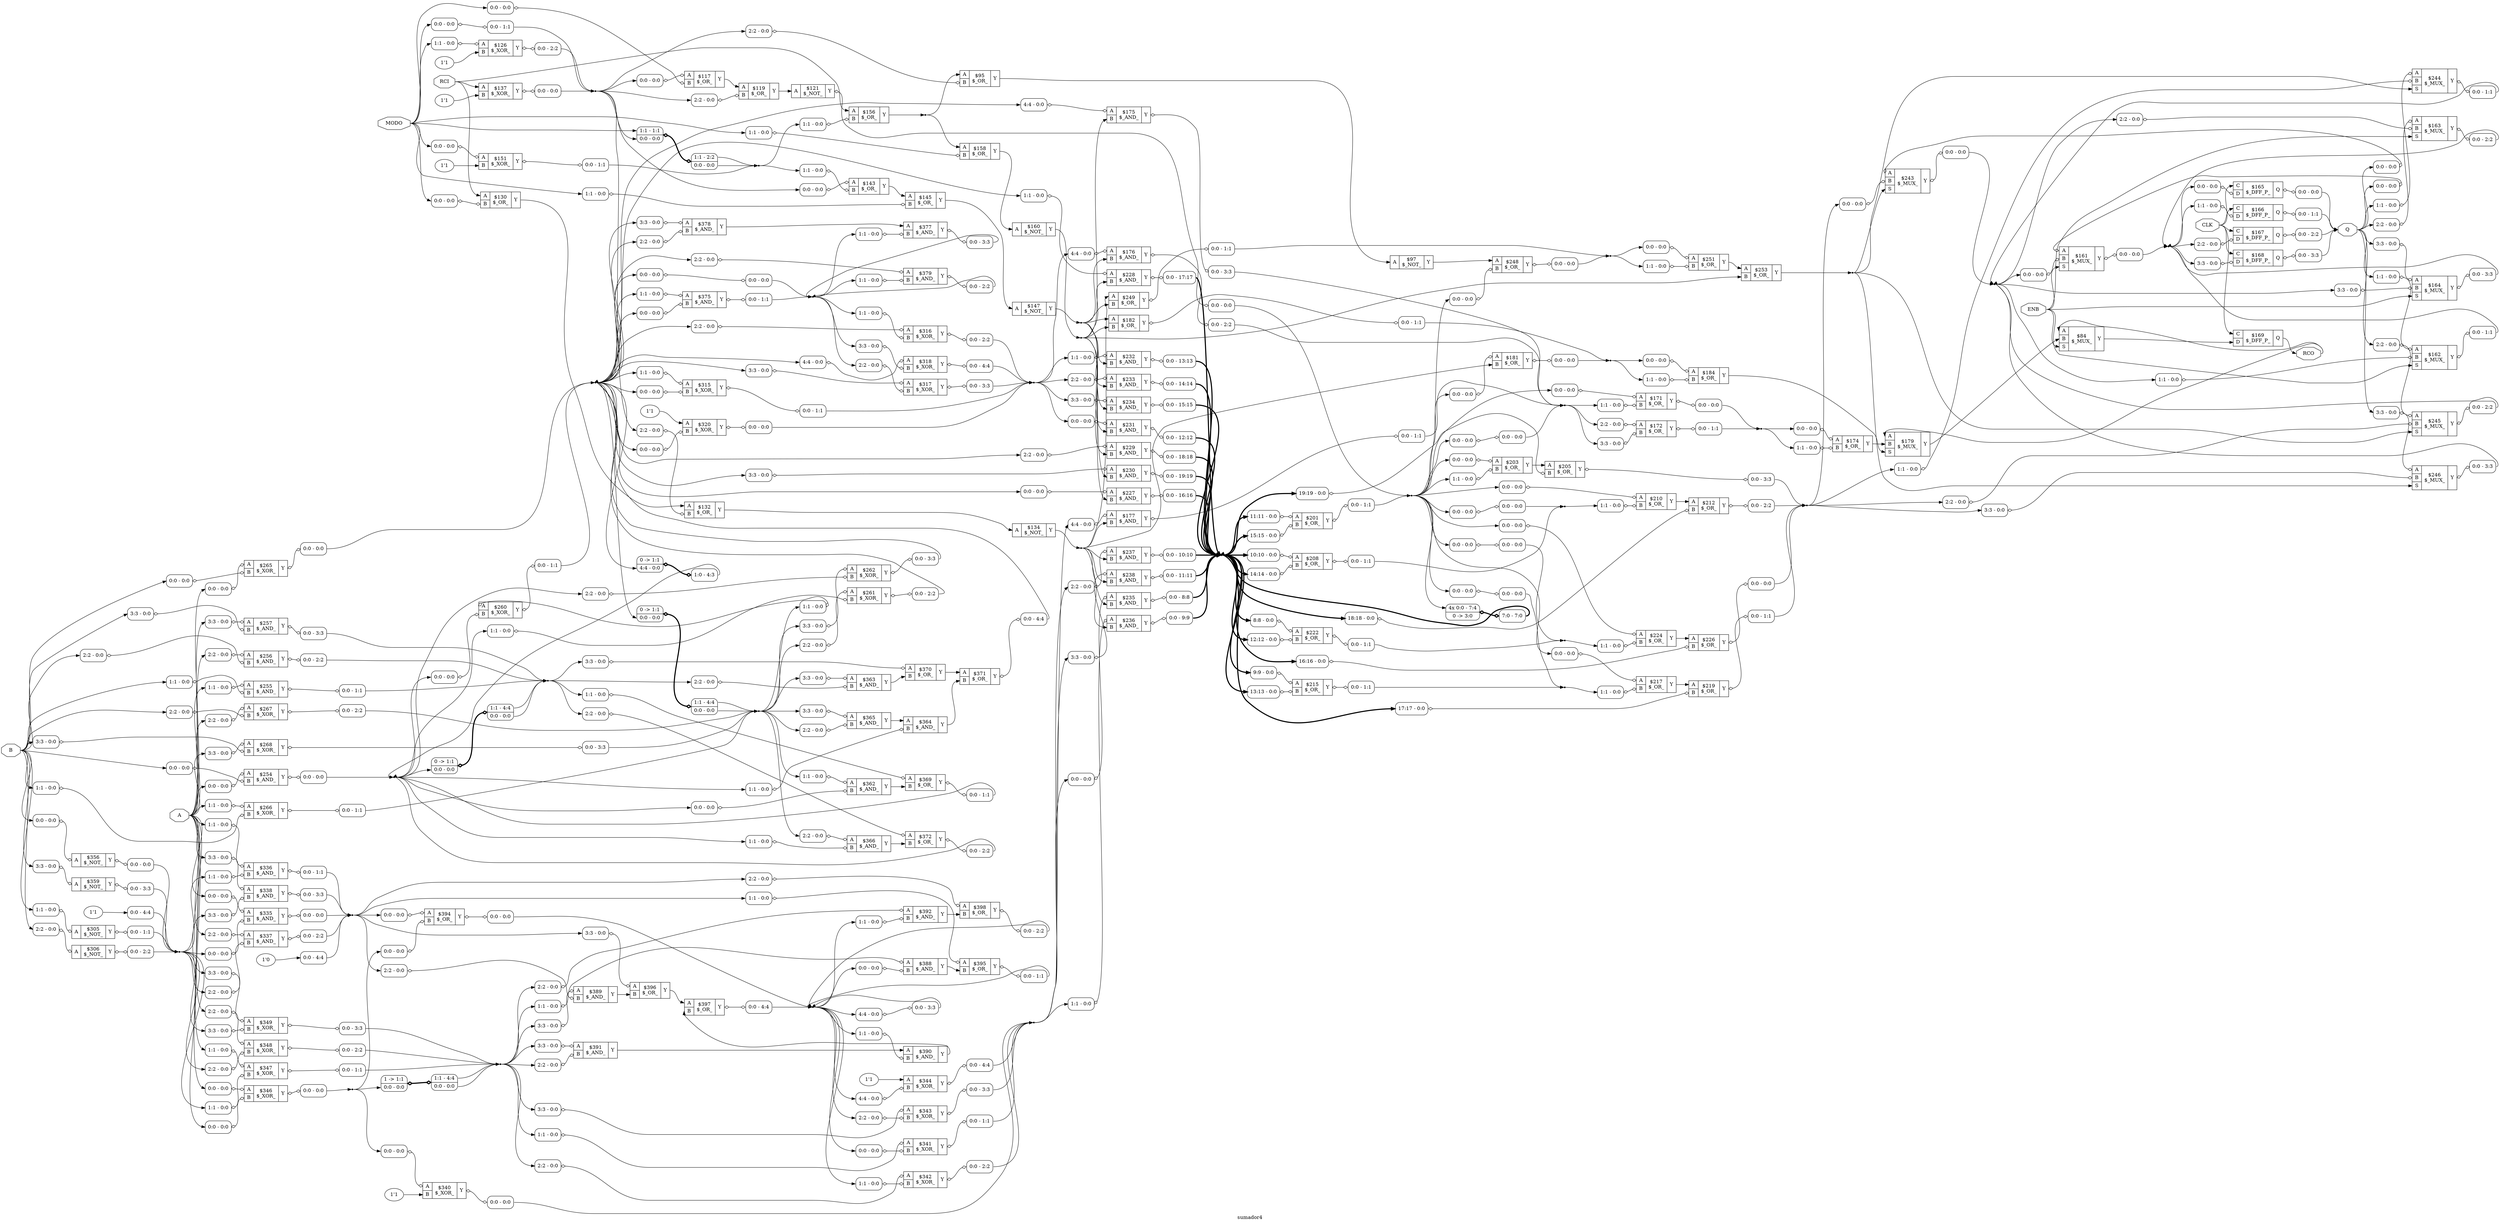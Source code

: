 digraph "sumador4" {
label="sumador4";
rankdir="LR";
remincross=true;
n63 [ shape=octagon, label="A", color="black", fontcolor="black" ];
n64 [ shape=octagon, label="B", color="black", fontcolor="black" ];
n65 [ shape=octagon, label="CLK", color="black", fontcolor="black" ];
n66 [ shape=octagon, label="ENB", color="black", fontcolor="black" ];
n67 [ shape=octagon, label="MODO", color="black", fontcolor="black" ];
n68 [ shape=octagon, label="Q", color="black", fontcolor="black" ];
n69 [ shape=octagon, label="RCI", color="black", fontcolor="black" ];
n70 [ shape=octagon, label="RCO", color="black", fontcolor="black" ];
c72 [ shape=record, label="{{<p63> A|<p64> B}|$117\n$_OR_|{<p71> Y}}" ];
x0 [ shape=record, style=rounded, label="<s0> 0:0 - 0:0 " ];
x0:e -> c72:p63:w [arrowhead=odiamond, arrowtail=odiamond, dir=both, color="black", label=""];
x1 [ shape=record, style=rounded, label="<s0> 0:0 - 0:0 " ];
x1:e -> c72:p64:w [arrowhead=odiamond, arrowtail=odiamond, dir=both, color="black", label=""];
c73 [ shape=record, label="{{<p63> A|<p64> B}|$119\n$_OR_|{<p71> Y}}" ];
x2 [ shape=record, style=rounded, label="<s0> 2:2 - 0:0 " ];
x2:e -> c73:p64:w [arrowhead=odiamond, arrowtail=odiamond, dir=both, color="black", label=""];
c74 [ shape=record, label="{{<p63> A|<p64> B}|$130\n$_OR_|{<p71> Y}}" ];
x3 [ shape=record, style=rounded, label="<s0> 0:0 - 0:0 " ];
x3:e -> c74:p64:w [arrowhead=odiamond, arrowtail=odiamond, dir=both, color="black", label=""];
c75 [ shape=record, label="{{<p63> A|<p64> B}|$132\n$_OR_|{<p71> Y}}" ];
x4 [ shape=record, style=rounded, label="<s0> 2:2 - 0:0 " ];
x4:e -> c75:p64:w [arrowhead=odiamond, arrowtail=odiamond, dir=both, color="black", label=""];
c76 [ shape=record, label="{{<p63> A|<p64> B}|$143\n$_OR_|{<p71> Y}}" ];
x5 [ shape=record, style=rounded, label="<s0> 0:0 - 0:0 " ];
x5:e -> c76:p63:w [arrowhead=odiamond, arrowtail=odiamond, dir=both, color="black", label=""];
x6 [ shape=record, style=rounded, label="<s0> 1:1 - 0:0 " ];
x6:e -> c76:p64:w [arrowhead=odiamond, arrowtail=odiamond, dir=both, color="black", label=""];
c77 [ shape=record, label="{{<p63> A|<p64> B}|$145\n$_OR_|{<p71> Y}}" ];
x7 [ shape=record, style=rounded, label="<s0> 1:1 - 0:0 " ];
x7:e -> c77:p64:w [arrowhead=odiamond, arrowtail=odiamond, dir=both, color="black", label=""];
c78 [ shape=record, label="{{<p63> A|<p64> B}|$156\n$_OR_|{<p71> Y}}" ];
x8 [ shape=record, style=rounded, label="<s0> 1:1 - 0:0 " ];
x8:e -> c78:p64:w [arrowhead=odiamond, arrowtail=odiamond, dir=both, color="black", label=""];
c79 [ shape=record, label="{{<p63> A|<p64> B}|$158\n$_OR_|{<p71> Y}}" ];
x9 [ shape=record, style=rounded, label="<s0> 1:1 - 0:0 " ];
x9:e -> c79:p64:w [arrowhead=odiamond, arrowtail=odiamond, dir=both, color="black", label=""];
c80 [ shape=record, label="{{<p63> A|<p64> B}|$171\n$_OR_|{<p71> Y}}" ];
x10 [ shape=record, style=rounded, label="<s0> 0:0 - 0:0 " ];
x10:e -> c80:p63:w [arrowhead=odiamond, arrowtail=odiamond, dir=both, color="black", label=""];
x11 [ shape=record, style=rounded, label="<s0> 1:1 - 0:0 " ];
x11:e -> c80:p64:w [arrowhead=odiamond, arrowtail=odiamond, dir=both, color="black", label=""];
x12 [ shape=record, style=rounded, label="<s0> 0:0 - 0:0 " ];
c80:p71:e -> x12:w [arrowhead=odiamond, arrowtail=odiamond, dir=both, color="black", label=""];
c81 [ shape=record, label="{{<p63> A|<p64> B}|$172\n$_OR_|{<p71> Y}}" ];
x13 [ shape=record, style=rounded, label="<s0> 2:2 - 0:0 " ];
x13:e -> c81:p63:w [arrowhead=odiamond, arrowtail=odiamond, dir=both, color="black", label=""];
x14 [ shape=record, style=rounded, label="<s0> 3:3 - 0:0 " ];
x14:e -> c81:p64:w [arrowhead=odiamond, arrowtail=odiamond, dir=both, color="black", label=""];
x15 [ shape=record, style=rounded, label="<s0> 0:0 - 1:1 " ];
c81:p71:e -> x15:w [arrowhead=odiamond, arrowtail=odiamond, dir=both, color="black", label=""];
c82 [ shape=record, label="{{<p63> A|<p64> B}|$174\n$_OR_|{<p71> Y}}" ];
x16 [ shape=record, style=rounded, label="<s0> 0:0 - 0:0 " ];
x16:e -> c82:p63:w [arrowhead=odiamond, arrowtail=odiamond, dir=both, color="black", label=""];
x17 [ shape=record, style=rounded, label="<s0> 1:1 - 0:0 " ];
x17:e -> c82:p64:w [arrowhead=odiamond, arrowtail=odiamond, dir=both, color="black", label=""];
c83 [ shape=record, label="{{<p63> A|<p64> B}|$181\n$_OR_|{<p71> Y}}" ];
x18 [ shape=record, style=rounded, label="<s0> 0:0 - 0:0 " ];
x18:e -> c83:p63:w [arrowhead=odiamond, arrowtail=odiamond, dir=both, color="black", label=""];
x19 [ shape=record, style=rounded, label="<s0> 0:0 - 0:0 " ];
c83:p71:e -> x19:w [arrowhead=odiamond, arrowtail=odiamond, dir=both, color="black", label=""];
c84 [ shape=record, label="{{<p63> A|<p64> B}|$182\n$_OR_|{<p71> Y}}" ];
x20 [ shape=record, style=rounded, label="<s0> 0:0 - 1:1 " ];
c84:p71:e -> x20:w [arrowhead=odiamond, arrowtail=odiamond, dir=both, color="black", label=""];
c85 [ shape=record, label="{{<p63> A|<p64> B}|$184\n$_OR_|{<p71> Y}}" ];
x21 [ shape=record, style=rounded, label="<s0> 0:0 - 0:0 " ];
x21:e -> c85:p63:w [arrowhead=odiamond, arrowtail=odiamond, dir=both, color="black", label=""];
x22 [ shape=record, style=rounded, label="<s0> 1:1 - 0:0 " ];
x22:e -> c85:p64:w [arrowhead=odiamond, arrowtail=odiamond, dir=both, color="black", label=""];
c86 [ shape=record, label="{{<p63> A|<p64> B}|$201\n$_OR_|{<p71> Y}}" ];
x23 [ shape=record, style=rounded, label="<s0> 11:11 - 0:0 " ];
x23:e -> c86:p63:w [arrowhead=odiamond, arrowtail=odiamond, dir=both, color="black", label=""];
x24 [ shape=record, style=rounded, label="<s0> 15:15 - 0:0 " ];
x24:e -> c86:p64:w [arrowhead=odiamond, arrowtail=odiamond, dir=both, color="black", label=""];
x25 [ shape=record, style=rounded, label="<s0> 0:0 - 1:1 " ];
c86:p71:e -> x25:w [arrowhead=odiamond, arrowtail=odiamond, dir=both, color="black", label=""];
c87 [ shape=record, label="{{<p63> A|<p64> B}|$203\n$_OR_|{<p71> Y}}" ];
x26 [ shape=record, style=rounded, label="<s0> 0:0 - 0:0 " ];
x26:e -> c87:p63:w [arrowhead=odiamond, arrowtail=odiamond, dir=both, color="black", label=""];
x27 [ shape=record, style=rounded, label="<s0> 1:1 - 0:0 " ];
x27:e -> c87:p64:w [arrowhead=odiamond, arrowtail=odiamond, dir=both, color="black", label=""];
c88 [ shape=record, label="{{<p63> A|<p64> B}|$205\n$_OR_|{<p71> Y}}" ];
x28 [ shape=record, style=rounded, label="<s0> 19:19 - 0:0 " ];
x28:e -> c88:p64:w [arrowhead=odiamond, arrowtail=odiamond, dir=both, color="black", label=""];
x29 [ shape=record, style=rounded, label="<s0> 0:0 - 3:3 " ];
c88:p71:e -> x29:w [arrowhead=odiamond, arrowtail=odiamond, dir=both, color="black", label=""];
c89 [ shape=record, label="{{<p63> A|<p64> B}|$208\n$_OR_|{<p71> Y}}" ];
x30 [ shape=record, style=rounded, label="<s0> 10:10 - 0:0 " ];
x30:e -> c89:p63:w [arrowhead=odiamond, arrowtail=odiamond, dir=both, color="black", label=""];
x31 [ shape=record, style=rounded, label="<s0> 14:14 - 0:0 " ];
x31:e -> c89:p64:w [arrowhead=odiamond, arrowtail=odiamond, dir=both, color="black", label=""];
x32 [ shape=record, style=rounded, label="<s0> 0:0 - 1:1 " ];
c89:p71:e -> x32:w [arrowhead=odiamond, arrowtail=odiamond, dir=both, color="black", label=""];
c90 [ shape=record, label="{{<p63> A|<p64> B}|$210\n$_OR_|{<p71> Y}}" ];
x33 [ shape=record, style=rounded, label="<s0> 0:0 - 0:0 " ];
x33:e -> c90:p63:w [arrowhead=odiamond, arrowtail=odiamond, dir=both, color="black", label=""];
x34 [ shape=record, style=rounded, label="<s0> 1:1 - 0:0 " ];
x34:e -> c90:p64:w [arrowhead=odiamond, arrowtail=odiamond, dir=both, color="black", label=""];
c91 [ shape=record, label="{{<p63> A|<p64> B}|$212\n$_OR_|{<p71> Y}}" ];
x35 [ shape=record, style=rounded, label="<s0> 18:18 - 0:0 " ];
x35:e -> c91:p64:w [arrowhead=odiamond, arrowtail=odiamond, dir=both, color="black", label=""];
x36 [ shape=record, style=rounded, label="<s0> 0:0 - 2:2 " ];
c91:p71:e -> x36:w [arrowhead=odiamond, arrowtail=odiamond, dir=both, color="black", label=""];
c92 [ shape=record, label="{{<p63> A|<p64> B}|$215\n$_OR_|{<p71> Y}}" ];
x37 [ shape=record, style=rounded, label="<s0> 9:9 - 0:0 " ];
x37:e -> c92:p63:w [arrowhead=odiamond, arrowtail=odiamond, dir=both, color="black", label=""];
x38 [ shape=record, style=rounded, label="<s0> 13:13 - 0:0 " ];
x38:e -> c92:p64:w [arrowhead=odiamond, arrowtail=odiamond, dir=both, color="black", label=""];
x39 [ shape=record, style=rounded, label="<s0> 0:0 - 1:1 " ];
c92:p71:e -> x39:w [arrowhead=odiamond, arrowtail=odiamond, dir=both, color="black", label=""];
c93 [ shape=record, label="{{<p63> A|<p64> B}|$217\n$_OR_|{<p71> Y}}" ];
x40 [ shape=record, style=rounded, label="<s0> 0:0 - 0:0 " ];
x40:e -> c93:p63:w [arrowhead=odiamond, arrowtail=odiamond, dir=both, color="black", label=""];
x41 [ shape=record, style=rounded, label="<s0> 1:1 - 0:0 " ];
x41:e -> c93:p64:w [arrowhead=odiamond, arrowtail=odiamond, dir=both, color="black", label=""];
c94 [ shape=record, label="{{<p63> A|<p64> B}|$219\n$_OR_|{<p71> Y}}" ];
x42 [ shape=record, style=rounded, label="<s0> 17:17 - 0:0 " ];
x42:e -> c94:p64:w [arrowhead=odiamond, arrowtail=odiamond, dir=both, color="black", label=""];
x43 [ shape=record, style=rounded, label="<s0> 0:0 - 1:1 " ];
c94:p71:e -> x43:w [arrowhead=odiamond, arrowtail=odiamond, dir=both, color="black", label=""];
c95 [ shape=record, label="{{<p63> A|<p64> B}|$222\n$_OR_|{<p71> Y}}" ];
x44 [ shape=record, style=rounded, label="<s0> 8:8 - 0:0 " ];
x44:e -> c95:p63:w [arrowhead=odiamond, arrowtail=odiamond, dir=both, color="black", label=""];
x45 [ shape=record, style=rounded, label="<s0> 12:12 - 0:0 " ];
x45:e -> c95:p64:w [arrowhead=odiamond, arrowtail=odiamond, dir=both, color="black", label=""];
x46 [ shape=record, style=rounded, label="<s0> 0:0 - 1:1 " ];
c95:p71:e -> x46:w [arrowhead=odiamond, arrowtail=odiamond, dir=both, color="black", label=""];
c96 [ shape=record, label="{{<p63> A|<p64> B}|$224\n$_OR_|{<p71> Y}}" ];
x47 [ shape=record, style=rounded, label="<s0> 0:0 - 0:0 " ];
x47:e -> c96:p63:w [arrowhead=odiamond, arrowtail=odiamond, dir=both, color="black", label=""];
x48 [ shape=record, style=rounded, label="<s0> 1:1 - 0:0 " ];
x48:e -> c96:p64:w [arrowhead=odiamond, arrowtail=odiamond, dir=both, color="black", label=""];
c97 [ shape=record, label="{{<p63> A|<p64> B}|$226\n$_OR_|{<p71> Y}}" ];
x49 [ shape=record, style=rounded, label="<s0> 16:16 - 0:0 " ];
x49:e -> c97:p64:w [arrowhead=odiamond, arrowtail=odiamond, dir=both, color="black", label=""];
x50 [ shape=record, style=rounded, label="<s0> 0:0 - 0:0 " ];
c97:p71:e -> x50:w [arrowhead=odiamond, arrowtail=odiamond, dir=both, color="black", label=""];
c98 [ shape=record, label="{{<p63> A|<p64> B}|$248\n$_OR_|{<p71> Y}}" ];
x51 [ shape=record, style=rounded, label="<s0> 0:0 - 0:0 " ];
x51:e -> c98:p64:w [arrowhead=odiamond, arrowtail=odiamond, dir=both, color="black", label=""];
x52 [ shape=record, style=rounded, label="<s0> 0:0 - 0:0 " ];
c98:p71:e -> x52:w [arrowhead=odiamond, arrowtail=odiamond, dir=both, color="black", label=""];
c99 [ shape=record, label="{{<p63> A|<p64> B}|$249\n$_OR_|{<p71> Y}}" ];
x53 [ shape=record, style=rounded, label="<s0> 0:0 - 1:1 " ];
c99:p71:e -> x53:w [arrowhead=odiamond, arrowtail=odiamond, dir=both, color="black", label=""];
c100 [ shape=record, label="{{<p63> A|<p64> B}|$251\n$_OR_|{<p71> Y}}" ];
x54 [ shape=record, style=rounded, label="<s0> 0:0 - 0:0 " ];
x54:e -> c100:p63:w [arrowhead=odiamond, arrowtail=odiamond, dir=both, color="black", label=""];
x55 [ shape=record, style=rounded, label="<s0> 1:1 - 0:0 " ];
x55:e -> c100:p64:w [arrowhead=odiamond, arrowtail=odiamond, dir=both, color="black", label=""];
c101 [ shape=record, label="{{<p63> A|<p64> B}|$253\n$_OR_|{<p71> Y}}" ];
c102 [ shape=record, label="{{<p63> A|<p64> B}|$95\n$_OR_|{<p71> Y}}" ];
x56 [ shape=record, style=rounded, label="<s0> 2:2 - 0:0 " ];
x56:e -> c102:p64:w [arrowhead=odiamond, arrowtail=odiamond, dir=both, color="black", label=""];
c103 [ shape=record, label="{{<p63> A}|$121\n$_NOT_|{<p71> Y}}" ];
x57 [ shape=record, style=rounded, label="<s0> 0:0 - 0:0 " ];
c103:p71:e -> x57:w [arrowhead=odiamond, arrowtail=odiamond, dir=both, color="black", label=""];
c104 [ shape=record, label="{{<p63> A}|$134\n$_NOT_|{<p71> Y}}" ];
c105 [ shape=record, label="{{<p63> A}|$147\n$_NOT_|{<p71> Y}}" ];
c106 [ shape=record, label="{{<p63> A}|$160\n$_NOT_|{<p71> Y}}" ];
c107 [ shape=record, label="{{<p63> A}|$97\n$_NOT_|{<p71> Y}}" ];
c109 [ shape=record, label="{{<p63> A|<p64> B|<p108> S}|$161\n$_MUX_|{<p71> Y}}" ];
x58 [ shape=record, style=rounded, label="<s0> 0:0 - 0:0 " ];
x58:e -> c109:p63:w [arrowhead=odiamond, arrowtail=odiamond, dir=both, color="black", label=""];
x59 [ shape=record, style=rounded, label="<s0> 0:0 - 0:0 " ];
x59:e -> c109:p64:w [arrowhead=odiamond, arrowtail=odiamond, dir=both, color="black", label=""];
x60 [ shape=record, style=rounded, label="<s0> 0:0 - 0:0 " ];
c109:p71:e -> x60:w [arrowhead=odiamond, arrowtail=odiamond, dir=both, color="black", label=""];
c110 [ shape=record, label="{{<p63> A|<p64> B|<p108> S}|$162\n$_MUX_|{<p71> Y}}" ];
x61 [ shape=record, style=rounded, label="<s0> 1:1 - 0:0 " ];
x61:e -> c110:p63:w [arrowhead=odiamond, arrowtail=odiamond, dir=both, color="black", label=""];
x62 [ shape=record, style=rounded, label="<s0> 1:1 - 0:0 " ];
x62:e -> c110:p64:w [arrowhead=odiamond, arrowtail=odiamond, dir=both, color="black", label=""];
x63 [ shape=record, style=rounded, label="<s0> 0:0 - 1:1 " ];
c110:p71:e -> x63:w [arrowhead=odiamond, arrowtail=odiamond, dir=both, color="black", label=""];
c111 [ shape=record, label="{{<p63> A|<p64> B|<p108> S}|$163\n$_MUX_|{<p71> Y}}" ];
x64 [ shape=record, style=rounded, label="<s0> 2:2 - 0:0 " ];
x64:e -> c111:p63:w [arrowhead=odiamond, arrowtail=odiamond, dir=both, color="black", label=""];
x65 [ shape=record, style=rounded, label="<s0> 2:2 - 0:0 " ];
x65:e -> c111:p64:w [arrowhead=odiamond, arrowtail=odiamond, dir=both, color="black", label=""];
x66 [ shape=record, style=rounded, label="<s0> 0:0 - 2:2 " ];
c111:p71:e -> x66:w [arrowhead=odiamond, arrowtail=odiamond, dir=both, color="black", label=""];
c112 [ shape=record, label="{{<p63> A|<p64> B|<p108> S}|$164\n$_MUX_|{<p71> Y}}" ];
x67 [ shape=record, style=rounded, label="<s0> 3:3 - 0:0 " ];
x67:e -> c112:p63:w [arrowhead=odiamond, arrowtail=odiamond, dir=both, color="black", label=""];
x68 [ shape=record, style=rounded, label="<s0> 3:3 - 0:0 " ];
x68:e -> c112:p64:w [arrowhead=odiamond, arrowtail=odiamond, dir=both, color="black", label=""];
x69 [ shape=record, style=rounded, label="<s0> 0:0 - 3:3 " ];
c112:p71:e -> x69:w [arrowhead=odiamond, arrowtail=odiamond, dir=both, color="black", label=""];
c113 [ shape=record, label="{{<p63> A|<p64> B|<p108> S}|$179\n$_MUX_|{<p71> Y}}" ];
c114 [ shape=record, label="{{<p63> A|<p64> B|<p108> S}|$243\n$_MUX_|{<p71> Y}}" ];
x70 [ shape=record, style=rounded, label="<s0> 0:0 - 0:0 " ];
x70:e -> c114:p63:w [arrowhead=odiamond, arrowtail=odiamond, dir=both, color="black", label=""];
x71 [ shape=record, style=rounded, label="<s0> 0:0 - 0:0 " ];
x71:e -> c114:p64:w [arrowhead=odiamond, arrowtail=odiamond, dir=both, color="black", label=""];
x72 [ shape=record, style=rounded, label="<s0> 0:0 - 0:0 " ];
c114:p71:e -> x72:w [arrowhead=odiamond, arrowtail=odiamond, dir=both, color="black", label=""];
c115 [ shape=record, label="{{<p63> A|<p64> B|<p108> S}|$244\n$_MUX_|{<p71> Y}}" ];
x73 [ shape=record, style=rounded, label="<s0> 1:1 - 0:0 " ];
x73:e -> c115:p63:w [arrowhead=odiamond, arrowtail=odiamond, dir=both, color="black", label=""];
x74 [ shape=record, style=rounded, label="<s0> 1:1 - 0:0 " ];
x74:e -> c115:p64:w [arrowhead=odiamond, arrowtail=odiamond, dir=both, color="black", label=""];
x75 [ shape=record, style=rounded, label="<s0> 0:0 - 1:1 " ];
c115:p71:e -> x75:w [arrowhead=odiamond, arrowtail=odiamond, dir=both, color="black", label=""];
c116 [ shape=record, label="{{<p63> A|<p64> B|<p108> S}|$245\n$_MUX_|{<p71> Y}}" ];
x76 [ shape=record, style=rounded, label="<s0> 2:2 - 0:0 " ];
x76:e -> c116:p63:w [arrowhead=odiamond, arrowtail=odiamond, dir=both, color="black", label=""];
x77 [ shape=record, style=rounded, label="<s0> 2:2 - 0:0 " ];
x77:e -> c116:p64:w [arrowhead=odiamond, arrowtail=odiamond, dir=both, color="black", label=""];
x78 [ shape=record, style=rounded, label="<s0> 0:0 - 2:2 " ];
c116:p71:e -> x78:w [arrowhead=odiamond, arrowtail=odiamond, dir=both, color="black", label=""];
c117 [ shape=record, label="{{<p63> A|<p64> B|<p108> S}|$246\n$_MUX_|{<p71> Y}}" ];
x79 [ shape=record, style=rounded, label="<s0> 3:3 - 0:0 " ];
x79:e -> c117:p63:w [arrowhead=odiamond, arrowtail=odiamond, dir=both, color="black", label=""];
x80 [ shape=record, style=rounded, label="<s0> 3:3 - 0:0 " ];
x80:e -> c117:p64:w [arrowhead=odiamond, arrowtail=odiamond, dir=both, color="black", label=""];
x81 [ shape=record, style=rounded, label="<s0> 0:0 - 3:3 " ];
c117:p71:e -> x81:w [arrowhead=odiamond, arrowtail=odiamond, dir=both, color="black", label=""];
c118 [ shape=record, label="{{<p63> A|<p64> B|<p108> S}|$84\n$_MUX_|{<p71> Y}}" ];
c119 [ shape=record, label="{{<p63> A}|$305\n$_NOT_|{<p71> Y}}" ];
x82 [ shape=record, style=rounded, label="<s0> 1:1 - 0:0 " ];
x82:e -> c119:p63:w [arrowhead=odiamond, arrowtail=odiamond, dir=both, color="black", label=""];
x83 [ shape=record, style=rounded, label="<s0> 0:0 - 1:1 " ];
c119:p71:e -> x83:w [arrowhead=odiamond, arrowtail=odiamond, dir=both, color="black", label=""];
c120 [ shape=record, label="{{<p63> A}|$306\n$_NOT_|{<p71> Y}}" ];
x84 [ shape=record, style=rounded, label="<s0> 2:2 - 0:0 " ];
x84:e -> c120:p63:w [arrowhead=odiamond, arrowtail=odiamond, dir=both, color="black", label=""];
x85 [ shape=record, style=rounded, label="<s0> 0:0 - 2:2 " ];
c120:p71:e -> x85:w [arrowhead=odiamond, arrowtail=odiamond, dir=both, color="black", label=""];
c121 [ shape=record, label="{{<p63> A}|$356\n$_NOT_|{<p71> Y}}" ];
x86 [ shape=record, style=rounded, label="<s0> 0:0 - 0:0 " ];
x86:e -> c121:p63:w [arrowhead=odiamond, arrowtail=odiamond, dir=both, color="black", label=""];
x87 [ shape=record, style=rounded, label="<s0> 0:0 - 0:0 " ];
c121:p71:e -> x87:w [arrowhead=odiamond, arrowtail=odiamond, dir=both, color="black", label=""];
c122 [ shape=record, label="{{<p63> A}|$359\n$_NOT_|{<p71> Y}}" ];
x88 [ shape=record, style=rounded, label="<s0> 3:3 - 0:0 " ];
x88:e -> c122:p63:w [arrowhead=odiamond, arrowtail=odiamond, dir=both, color="black", label=""];
x89 [ shape=record, style=rounded, label="<s0> 0:0 - 3:3 " ];
c122:p71:e -> x89:w [arrowhead=odiamond, arrowtail=odiamond, dir=both, color="black", label=""];
c125 [ shape=record, label="{{<p123> C|<p124> D}|$165\n$_DFF_P_|{<p68> Q}}" ];
x90 [ shape=record, style=rounded, label="<s0> 0:0 - 0:0 " ];
x90:e -> c125:p124:w [arrowhead=odiamond, arrowtail=odiamond, dir=both, color="black", label=""];
x91 [ shape=record, style=rounded, label="<s0> 0:0 - 0:0 " ];
c125:p68:e -> x91:w [arrowhead=odiamond, arrowtail=odiamond, dir=both, color="black", label=""];
c126 [ shape=record, label="{{<p123> C|<p124> D}|$166\n$_DFF_P_|{<p68> Q}}" ];
x92 [ shape=record, style=rounded, label="<s0> 1:1 - 0:0 " ];
x92:e -> c126:p124:w [arrowhead=odiamond, arrowtail=odiamond, dir=both, color="black", label=""];
x93 [ shape=record, style=rounded, label="<s0> 0:0 - 1:1 " ];
c126:p68:e -> x93:w [arrowhead=odiamond, arrowtail=odiamond, dir=both, color="black", label=""];
c127 [ shape=record, label="{{<p123> C|<p124> D}|$167\n$_DFF_P_|{<p68> Q}}" ];
x94 [ shape=record, style=rounded, label="<s0> 2:2 - 0:0 " ];
x94:e -> c127:p124:w [arrowhead=odiamond, arrowtail=odiamond, dir=both, color="black", label=""];
x95 [ shape=record, style=rounded, label="<s0> 0:0 - 2:2 " ];
c127:p68:e -> x95:w [arrowhead=odiamond, arrowtail=odiamond, dir=both, color="black", label=""];
c128 [ shape=record, label="{{<p123> C|<p124> D}|$168\n$_DFF_P_|{<p68> Q}}" ];
x96 [ shape=record, style=rounded, label="<s0> 3:3 - 0:0 " ];
x96:e -> c128:p124:w [arrowhead=odiamond, arrowtail=odiamond, dir=both, color="black", label=""];
x97 [ shape=record, style=rounded, label="<s0> 0:0 - 3:3 " ];
c128:p68:e -> x97:w [arrowhead=odiamond, arrowtail=odiamond, dir=both, color="black", label=""];
c129 [ shape=record, label="{{<p123> C|<p124> D}|$169\n$_DFF_P_|{<p68> Q}}" ];
v99 [ label="1'1" ];
c130 [ shape=record, label="{{<p63> A|<p64> B}|$126\n$_XOR_|{<p71> Y}}" ];
x98 [ shape=record, style=rounded, label="<s0> 1:1 - 0:0 " ];
x98:e -> c130:p63:w [arrowhead=odiamond, arrowtail=odiamond, dir=both, color="black", label=""];
x100 [ shape=record, style=rounded, label="<s0> 0:0 - 2:2 " ];
c130:p71:e -> x100:w [arrowhead=odiamond, arrowtail=odiamond, dir=both, color="black", label=""];
v101 [ label="1'1" ];
c131 [ shape=record, label="{{<p63> A|<p64> B}|$137\n$_XOR_|{<p71> Y}}" ];
x102 [ shape=record, style=rounded, label="<s0> 0:0 - 0:0 " ];
c131:p71:e -> x102:w [arrowhead=odiamond, arrowtail=odiamond, dir=both, color="black", label=""];
v104 [ label="1'1" ];
c132 [ shape=record, label="{{<p63> A|<p64> B}|$151\n$_XOR_|{<p71> Y}}" ];
x103 [ shape=record, style=rounded, label="<s0> 0:0 - 0:0 " ];
x103:e -> c132:p63:w [arrowhead=odiamond, arrowtail=odiamond, dir=both, color="black", label=""];
x105 [ shape=record, style=rounded, label="<s0> 0:0 - 1:1 " ];
c132:p71:e -> x105:w [arrowhead=odiamond, arrowtail=odiamond, dir=both, color="black", label=""];
c133 [ shape=record, label="{{<p63> A|<p64> B}|$175\n$_AND_|{<p71> Y}}" ];
x106 [ shape=record, style=rounded, label="<s0> 4:4 - 0:0 " ];
x106:e -> c133:p63:w [arrowhead=odiamond, arrowtail=odiamond, dir=both, color="black", label=""];
x107 [ shape=record, style=rounded, label="<s0> 0:0 - 3:3 " ];
c133:p71:e -> x107:w [arrowhead=odiamond, arrowtail=odiamond, dir=both, color="black", label=""];
c134 [ shape=record, label="{{<p63> A|<p64> B}|$176\n$_AND_|{<p71> Y}}" ];
x108 [ shape=record, style=rounded, label="<s0> 4:4 - 0:0 " ];
x108:e -> c134:p63:w [arrowhead=odiamond, arrowtail=odiamond, dir=both, color="black", label=""];
x109 [ shape=record, style=rounded, label="<s0> 0:0 - 2:2 " ];
c134:p71:e -> x109:w [arrowhead=odiamond, arrowtail=odiamond, dir=both, color="black", label=""];
c135 [ shape=record, label="{{<p63> A|<p64> B}|$177\n$_AND_|{<p71> Y}}" ];
x110 [ shape=record, style=rounded, label="<s0> 4:4 - 0:0 " ];
x110:e -> c135:p63:w [arrowhead=odiamond, arrowtail=odiamond, dir=both, color="black", label=""];
x111 [ shape=record, style=rounded, label="<s0> 0:0 - 1:1 " ];
c135:p71:e -> x111:w [arrowhead=odiamond, arrowtail=odiamond, dir=both, color="black", label=""];
c136 [ shape=record, label="{{<p63> A|<p64> B}|$227\n$_AND_|{<p71> Y}}" ];
x112 [ shape=record, style=rounded, label="<s0> 0:0 - 0:0 " ];
x112:e -> c136:p63:w [arrowhead=odiamond, arrowtail=odiamond, dir=both, color="black", label=""];
x113 [ shape=record, style=rounded, label="<s0> 0:0 - 16:16 " ];
c136:p71:e -> x113:w [arrowhead=odiamond, arrowtail=odiamond, dir=both, color="black", label=""];
c137 [ shape=record, label="{{<p63> A|<p64> B}|$228\n$_AND_|{<p71> Y}}" ];
x114 [ shape=record, style=rounded, label="<s0> 1:1 - 0:0 " ];
x114:e -> c137:p63:w [arrowhead=odiamond, arrowtail=odiamond, dir=both, color="black", label=""];
x115 [ shape=record, style=rounded, label="<s0> 0:0 - 17:17 " ];
c137:p71:e -> x115:w [arrowhead=odiamond, arrowtail=odiamond, dir=both, color="black", label=""];
c138 [ shape=record, label="{{<p63> A|<p64> B}|$229\n$_AND_|{<p71> Y}}" ];
x116 [ shape=record, style=rounded, label="<s0> 2:2 - 0:0 " ];
x116:e -> c138:p63:w [arrowhead=odiamond, arrowtail=odiamond, dir=both, color="black", label=""];
x117 [ shape=record, style=rounded, label="<s0> 0:0 - 18:18 " ];
c138:p71:e -> x117:w [arrowhead=odiamond, arrowtail=odiamond, dir=both, color="black", label=""];
c139 [ shape=record, label="{{<p63> A|<p64> B}|$230\n$_AND_|{<p71> Y}}" ];
x118 [ shape=record, style=rounded, label="<s0> 3:3 - 0:0 " ];
x118:e -> c139:p63:w [arrowhead=odiamond, arrowtail=odiamond, dir=both, color="black", label=""];
x119 [ shape=record, style=rounded, label="<s0> 0:0 - 19:19 " ];
c139:p71:e -> x119:w [arrowhead=odiamond, arrowtail=odiamond, dir=both, color="black", label=""];
c140 [ shape=record, label="{{<p63> A|<p64> B}|$231\n$_AND_|{<p71> Y}}" ];
x120 [ shape=record, style=rounded, label="<s0> 0:0 - 0:0 " ];
x120:e -> c140:p63:w [arrowhead=odiamond, arrowtail=odiamond, dir=both, color="black", label=""];
x121 [ shape=record, style=rounded, label="<s0> 0:0 - 12:12 " ];
c140:p71:e -> x121:w [arrowhead=odiamond, arrowtail=odiamond, dir=both, color="black", label=""];
c141 [ shape=record, label="{{<p63> A|<p64> B}|$232\n$_AND_|{<p71> Y}}" ];
x122 [ shape=record, style=rounded, label="<s0> 1:1 - 0:0 " ];
x122:e -> c141:p63:w [arrowhead=odiamond, arrowtail=odiamond, dir=both, color="black", label=""];
x123 [ shape=record, style=rounded, label="<s0> 0:0 - 13:13 " ];
c141:p71:e -> x123:w [arrowhead=odiamond, arrowtail=odiamond, dir=both, color="black", label=""];
c142 [ shape=record, label="{{<p63> A|<p64> B}|$233\n$_AND_|{<p71> Y}}" ];
x124 [ shape=record, style=rounded, label="<s0> 2:2 - 0:0 " ];
x124:e -> c142:p63:w [arrowhead=odiamond, arrowtail=odiamond, dir=both, color="black", label=""];
x125 [ shape=record, style=rounded, label="<s0> 0:0 - 14:14 " ];
c142:p71:e -> x125:w [arrowhead=odiamond, arrowtail=odiamond, dir=both, color="black", label=""];
c143 [ shape=record, label="{{<p63> A|<p64> B}|$234\n$_AND_|{<p71> Y}}" ];
x126 [ shape=record, style=rounded, label="<s0> 3:3 - 0:0 " ];
x126:e -> c143:p63:w [arrowhead=odiamond, arrowtail=odiamond, dir=both, color="black", label=""];
x127 [ shape=record, style=rounded, label="<s0> 0:0 - 15:15 " ];
c143:p71:e -> x127:w [arrowhead=odiamond, arrowtail=odiamond, dir=both, color="black", label=""];
c144 [ shape=record, label="{{<p63> A|<p64> B}|$235\n$_AND_|{<p71> Y}}" ];
x128 [ shape=record, style=rounded, label="<s0> 0:0 - 0:0 " ];
x128:e -> c144:p63:w [arrowhead=odiamond, arrowtail=odiamond, dir=both, color="black", label=""];
x129 [ shape=record, style=rounded, label="<s0> 0:0 - 8:8 " ];
c144:p71:e -> x129:w [arrowhead=odiamond, arrowtail=odiamond, dir=both, color="black", label=""];
c145 [ shape=record, label="{{<p63> A|<p64> B}|$236\n$_AND_|{<p71> Y}}" ];
x130 [ shape=record, style=rounded, label="<s0> 1:1 - 0:0 " ];
x130:e -> c145:p63:w [arrowhead=odiamond, arrowtail=odiamond, dir=both, color="black", label=""];
x131 [ shape=record, style=rounded, label="<s0> 0:0 - 9:9 " ];
c145:p71:e -> x131:w [arrowhead=odiamond, arrowtail=odiamond, dir=both, color="black", label=""];
c146 [ shape=record, label="{{<p63> A|<p64> B}|$237\n$_AND_|{<p71> Y}}" ];
x132 [ shape=record, style=rounded, label="<s0> 2:2 - 0:0 " ];
x132:e -> c146:p63:w [arrowhead=odiamond, arrowtail=odiamond, dir=both, color="black", label=""];
x133 [ shape=record, style=rounded, label="<s0> 0:0 - 10:10 " ];
c146:p71:e -> x133:w [arrowhead=odiamond, arrowtail=odiamond, dir=both, color="black", label=""];
c147 [ shape=record, label="{{<p63> A|<p64> B}|$238\n$_AND_|{<p71> Y}}" ];
x134 [ shape=record, style=rounded, label="<s0> 3:3 - 0:0 " ];
x134:e -> c147:p63:w [arrowhead=odiamond, arrowtail=odiamond, dir=both, color="black", label=""];
x135 [ shape=record, style=rounded, label="<s0> 0:0 - 11:11 " ];
c147:p71:e -> x135:w [arrowhead=odiamond, arrowtail=odiamond, dir=both, color="black", label=""];
c148 [ shape=record, label="{{<p63> A|<p64> B}|$254\n$_AND_|{<p71> Y}}" ];
x136 [ shape=record, style=rounded, label="<s0> 0:0 - 0:0 " ];
x136:e -> c148:p63:w [arrowhead=odiamond, arrowtail=odiamond, dir=both, color="black", label=""];
x137 [ shape=record, style=rounded, label="<s0> 0:0 - 0:0 " ];
x137:e -> c148:p64:w [arrowhead=odiamond, arrowtail=odiamond, dir=both, color="black", label=""];
x138 [ shape=record, style=rounded, label="<s0> 0:0 - 0:0 " ];
c148:p71:e -> x138:w [arrowhead=odiamond, arrowtail=odiamond, dir=both, color="black", label=""];
c149 [ shape=record, label="{{<p63> A|<p64> B}|$255\n$_AND_|{<p71> Y}}" ];
x139 [ shape=record, style=rounded, label="<s0> 1:1 - 0:0 " ];
x139:e -> c149:p63:w [arrowhead=odiamond, arrowtail=odiamond, dir=both, color="black", label=""];
x140 [ shape=record, style=rounded, label="<s0> 1:1 - 0:0 " ];
x140:e -> c149:p64:w [arrowhead=odiamond, arrowtail=odiamond, dir=both, color="black", label=""];
x141 [ shape=record, style=rounded, label="<s0> 0:0 - 1:1 " ];
c149:p71:e -> x141:w [arrowhead=odiamond, arrowtail=odiamond, dir=both, color="black", label=""];
c150 [ shape=record, label="{{<p63> A|<p64> B}|$256\n$_AND_|{<p71> Y}}" ];
x142 [ shape=record, style=rounded, label="<s0> 2:2 - 0:0 " ];
x142:e -> c150:p63:w [arrowhead=odiamond, arrowtail=odiamond, dir=both, color="black", label=""];
x143 [ shape=record, style=rounded, label="<s0> 2:2 - 0:0 " ];
x143:e -> c150:p64:w [arrowhead=odiamond, arrowtail=odiamond, dir=both, color="black", label=""];
x144 [ shape=record, style=rounded, label="<s0> 0:0 - 2:2 " ];
c150:p71:e -> x144:w [arrowhead=odiamond, arrowtail=odiamond, dir=both, color="black", label=""];
c151 [ shape=record, label="{{<p63> A|<p64> B}|$257\n$_AND_|{<p71> Y}}" ];
x145 [ shape=record, style=rounded, label="<s0> 3:3 - 0:0 " ];
x145:e -> c151:p63:w [arrowhead=odiamond, arrowtail=odiamond, dir=both, color="black", label=""];
x146 [ shape=record, style=rounded, label="<s0> 3:3 - 0:0 " ];
x146:e -> c151:p64:w [arrowhead=odiamond, arrowtail=odiamond, dir=both, color="black", label=""];
x147 [ shape=record, style=rounded, label="<s0> 0:0 - 3:3 " ];
c151:p71:e -> x147:w [arrowhead=odiamond, arrowtail=odiamond, dir=both, color="black", label=""];
c152 [ shape=record, label="{{<p63> A|<p64> B}|$260\n$_XOR_|{<p71> Y}}" ];
x148 [ shape=record, style=rounded, label="<s0> 1:1 - 0:0 " ];
x148:e -> c152:p63:w [arrowhead=odiamond, arrowtail=odiamond, dir=both, color="black", label=""];
x149 [ shape=record, style=rounded, label="<s0> 0:0 - 0:0 " ];
x149:e -> c152:p64:w [arrowhead=odiamond, arrowtail=odiamond, dir=both, color="black", label=""];
x150 [ shape=record, style=rounded, label="<s0> 0:0 - 1:1 " ];
c152:p71:e -> x150:w [arrowhead=odiamond, arrowtail=odiamond, dir=both, color="black", label=""];
c153 [ shape=record, label="{{<p63> A|<p64> B}|$261\n$_XOR_|{<p71> Y}}" ];
x151 [ shape=record, style=rounded, label="<s0> 2:2 - 0:0 " ];
x151:e -> c153:p63:w [arrowhead=odiamond, arrowtail=odiamond, dir=both, color="black", label=""];
x152 [ shape=record, style=rounded, label="<s0> 1:1 - 0:0 " ];
x152:e -> c153:p64:w [arrowhead=odiamond, arrowtail=odiamond, dir=both, color="black", label=""];
x153 [ shape=record, style=rounded, label="<s0> 0:0 - 2:2 " ];
c153:p71:e -> x153:w [arrowhead=odiamond, arrowtail=odiamond, dir=both, color="black", label=""];
c154 [ shape=record, label="{{<p63> A|<p64> B}|$262\n$_XOR_|{<p71> Y}}" ];
x154 [ shape=record, style=rounded, label="<s0> 3:3 - 0:0 " ];
x154:e -> c154:p63:w [arrowhead=odiamond, arrowtail=odiamond, dir=both, color="black", label=""];
x155 [ shape=record, style=rounded, label="<s0> 2:2 - 0:0 " ];
x155:e -> c154:p64:w [arrowhead=odiamond, arrowtail=odiamond, dir=both, color="black", label=""];
x156 [ shape=record, style=rounded, label="<s0> 0:0 - 3:3 " ];
c154:p71:e -> x156:w [arrowhead=odiamond, arrowtail=odiamond, dir=both, color="black", label=""];
c155 [ shape=record, label="{{<p63> A|<p64> B}|$265\n$_XOR_|{<p71> Y}}" ];
x157 [ shape=record, style=rounded, label="<s0> 0:0 - 0:0 " ];
x157:e -> c155:p63:w [arrowhead=odiamond, arrowtail=odiamond, dir=both, color="black", label=""];
x158 [ shape=record, style=rounded, label="<s0> 0:0 - 0:0 " ];
x158:e -> c155:p64:w [arrowhead=odiamond, arrowtail=odiamond, dir=both, color="black", label=""];
x159 [ shape=record, style=rounded, label="<s0> 0:0 - 0:0 " ];
c155:p71:e -> x159:w [arrowhead=odiamond, arrowtail=odiamond, dir=both, color="black", label=""];
c156 [ shape=record, label="{{<p63> A|<p64> B}|$266\n$_XOR_|{<p71> Y}}" ];
x160 [ shape=record, style=rounded, label="<s0> 1:1 - 0:0 " ];
x160:e -> c156:p63:w [arrowhead=odiamond, arrowtail=odiamond, dir=both, color="black", label=""];
x161 [ shape=record, style=rounded, label="<s0> 1:1 - 0:0 " ];
x161:e -> c156:p64:w [arrowhead=odiamond, arrowtail=odiamond, dir=both, color="black", label=""];
x162 [ shape=record, style=rounded, label="<s0> 0:0 - 1:1 " ];
c156:p71:e -> x162:w [arrowhead=odiamond, arrowtail=odiamond, dir=both, color="black", label=""];
c157 [ shape=record, label="{{<p63> A|<p64> B}|$267\n$_XOR_|{<p71> Y}}" ];
x163 [ shape=record, style=rounded, label="<s0> 2:2 - 0:0 " ];
x163:e -> c157:p63:w [arrowhead=odiamond, arrowtail=odiamond, dir=both, color="black", label=""];
x164 [ shape=record, style=rounded, label="<s0> 2:2 - 0:0 " ];
x164:e -> c157:p64:w [arrowhead=odiamond, arrowtail=odiamond, dir=both, color="black", label=""];
x165 [ shape=record, style=rounded, label="<s0> 0:0 - 2:2 " ];
c157:p71:e -> x165:w [arrowhead=odiamond, arrowtail=odiamond, dir=both, color="black", label=""];
c158 [ shape=record, label="{{<p63> A|<p64> B}|$268\n$_XOR_|{<p71> Y}}" ];
x166 [ shape=record, style=rounded, label="<s0> 3:3 - 0:0 " ];
x166:e -> c158:p63:w [arrowhead=odiamond, arrowtail=odiamond, dir=both, color="black", label=""];
x167 [ shape=record, style=rounded, label="<s0> 3:3 - 0:0 " ];
x167:e -> c158:p64:w [arrowhead=odiamond, arrowtail=odiamond, dir=both, color="black", label=""];
x168 [ shape=record, style=rounded, label="<s0> 0:0 - 3:3 " ];
c158:p71:e -> x168:w [arrowhead=odiamond, arrowtail=odiamond, dir=both, color="black", label=""];
c159 [ shape=record, label="{{<p63> A|<p64> B}|$315\n$_XOR_|{<p71> Y}}" ];
x169 [ shape=record, style=rounded, label="<s0> 1:1 - 0:0 " ];
x169:e -> c159:p63:w [arrowhead=odiamond, arrowtail=odiamond, dir=both, color="black", label=""];
x170 [ shape=record, style=rounded, label="<s0> 0:0 - 0:0 " ];
x170:e -> c159:p64:w [arrowhead=odiamond, arrowtail=odiamond, dir=both, color="black", label=""];
x171 [ shape=record, style=rounded, label="<s0> 0:0 - 1:1 " ];
c159:p71:e -> x171:w [arrowhead=odiamond, arrowtail=odiamond, dir=both, color="black", label=""];
c160 [ shape=record, label="{{<p63> A|<p64> B}|$316\n$_XOR_|{<p71> Y}}" ];
x172 [ shape=record, style=rounded, label="<s0> 2:2 - 0:0 " ];
x172:e -> c160:p63:w [arrowhead=odiamond, arrowtail=odiamond, dir=both, color="black", label=""];
x173 [ shape=record, style=rounded, label="<s0> 1:1 - 0:0 " ];
x173:e -> c160:p64:w [arrowhead=odiamond, arrowtail=odiamond, dir=both, color="black", label=""];
x174 [ shape=record, style=rounded, label="<s0> 0:0 - 2:2 " ];
c160:p71:e -> x174:w [arrowhead=odiamond, arrowtail=odiamond, dir=both, color="black", label=""];
c161 [ shape=record, label="{{<p63> A|<p64> B}|$317\n$_XOR_|{<p71> Y}}" ];
x175 [ shape=record, style=rounded, label="<s0> 3:3 - 0:0 " ];
x175:e -> c161:p63:w [arrowhead=odiamond, arrowtail=odiamond, dir=both, color="black", label=""];
x176 [ shape=record, style=rounded, label="<s0> 2:2 - 0:0 " ];
x176:e -> c161:p64:w [arrowhead=odiamond, arrowtail=odiamond, dir=both, color="black", label=""];
x177 [ shape=record, style=rounded, label="<s0> 0:0 - 3:3 " ];
c161:p71:e -> x177:w [arrowhead=odiamond, arrowtail=odiamond, dir=both, color="black", label=""];
c162 [ shape=record, label="{{<p63> A|<p64> B}|$318\n$_XOR_|{<p71> Y}}" ];
x178 [ shape=record, style=rounded, label="<s0> 4:4 - 0:0 " ];
x178:e -> c162:p63:w [arrowhead=odiamond, arrowtail=odiamond, dir=both, color="black", label=""];
x179 [ shape=record, style=rounded, label="<s0> 3:3 - 0:0 " ];
x179:e -> c162:p64:w [arrowhead=odiamond, arrowtail=odiamond, dir=both, color="black", label=""];
x180 [ shape=record, style=rounded, label="<s0> 0:0 - 4:4 " ];
c162:p71:e -> x180:w [arrowhead=odiamond, arrowtail=odiamond, dir=both, color="black", label=""];
v181 [ label="1'1" ];
c163 [ shape=record, label="{{<p63> A|<p64> B}|$320\n$_XOR_|{<p71> Y}}" ];
x182 [ shape=record, style=rounded, label="<s0> 0:0 - 0:0 " ];
x182:e -> c163:p64:w [arrowhead=odiamond, arrowtail=odiamond, dir=both, color="black", label=""];
x183 [ shape=record, style=rounded, label="<s0> 0:0 - 0:0 " ];
c163:p71:e -> x183:w [arrowhead=odiamond, arrowtail=odiamond, dir=both, color="black", label=""];
c164 [ shape=record, label="{{<p63> A|<p64> B}|$335\n$_AND_|{<p71> Y}}" ];
x184 [ shape=record, style=rounded, label="<s0> 0:0 - 0:0 " ];
x184:e -> c164:p63:w [arrowhead=odiamond, arrowtail=odiamond, dir=both, color="black", label=""];
x185 [ shape=record, style=rounded, label="<s0> 0:0 - 0:0 " ];
x185:e -> c164:p64:w [arrowhead=odiamond, arrowtail=odiamond, dir=both, color="black", label=""];
x186 [ shape=record, style=rounded, label="<s0> 0:0 - 0:0 " ];
c164:p71:e -> x186:w [arrowhead=odiamond, arrowtail=odiamond, dir=both, color="black", label=""];
c165 [ shape=record, label="{{<p63> A|<p64> B}|$336\n$_AND_|{<p71> Y}}" ];
x187 [ shape=record, style=rounded, label="<s0> 1:1 - 0:0 " ];
x187:e -> c165:p63:w [arrowhead=odiamond, arrowtail=odiamond, dir=both, color="black", label=""];
x188 [ shape=record, style=rounded, label="<s0> 1:1 - 0:0 " ];
x188:e -> c165:p64:w [arrowhead=odiamond, arrowtail=odiamond, dir=both, color="black", label=""];
x189 [ shape=record, style=rounded, label="<s0> 0:0 - 1:1 " ];
c165:p71:e -> x189:w [arrowhead=odiamond, arrowtail=odiamond, dir=both, color="black", label=""];
c166 [ shape=record, label="{{<p63> A|<p64> B}|$337\n$_AND_|{<p71> Y}}" ];
x190 [ shape=record, style=rounded, label="<s0> 2:2 - 0:0 " ];
x190:e -> c166:p63:w [arrowhead=odiamond, arrowtail=odiamond, dir=both, color="black", label=""];
x191 [ shape=record, style=rounded, label="<s0> 2:2 - 0:0 " ];
x191:e -> c166:p64:w [arrowhead=odiamond, arrowtail=odiamond, dir=both, color="black", label=""];
x192 [ shape=record, style=rounded, label="<s0> 0:0 - 2:2 " ];
c166:p71:e -> x192:w [arrowhead=odiamond, arrowtail=odiamond, dir=both, color="black", label=""];
c167 [ shape=record, label="{{<p63> A|<p64> B}|$338\n$_AND_|{<p71> Y}}" ];
x193 [ shape=record, style=rounded, label="<s0> 3:3 - 0:0 " ];
x193:e -> c167:p63:w [arrowhead=odiamond, arrowtail=odiamond, dir=both, color="black", label=""];
x194 [ shape=record, style=rounded, label="<s0> 3:3 - 0:0 " ];
x194:e -> c167:p64:w [arrowhead=odiamond, arrowtail=odiamond, dir=both, color="black", label=""];
x195 [ shape=record, style=rounded, label="<s0> 0:0 - 3:3 " ];
c167:p71:e -> x195:w [arrowhead=odiamond, arrowtail=odiamond, dir=both, color="black", label=""];
v197 [ label="1'1" ];
c168 [ shape=record, label="{{<p63> A|<p64> B}|$340\n$_XOR_|{<p71> Y}}" ];
x196 [ shape=record, style=rounded, label="<s0> 0:0 - 0:0 " ];
x196:e -> c168:p63:w [arrowhead=odiamond, arrowtail=odiamond, dir=both, color="black", label=""];
x198 [ shape=record, style=rounded, label="<s0> 0:0 - 0:0 " ];
c168:p71:e -> x198:w [arrowhead=odiamond, arrowtail=odiamond, dir=both, color="black", label=""];
c169 [ shape=record, label="{{<p63> A|<p64> B}|$341\n$_XOR_|{<p71> Y}}" ];
x199 [ shape=record, style=rounded, label="<s0> 1:1 - 0:0 " ];
x199:e -> c169:p63:w [arrowhead=odiamond, arrowtail=odiamond, dir=both, color="black", label=""];
x200 [ shape=record, style=rounded, label="<s0> 0:0 - 0:0 " ];
x200:e -> c169:p64:w [arrowhead=odiamond, arrowtail=odiamond, dir=both, color="black", label=""];
x201 [ shape=record, style=rounded, label="<s0> 0:0 - 1:1 " ];
c169:p71:e -> x201:w [arrowhead=odiamond, arrowtail=odiamond, dir=both, color="black", label=""];
c170 [ shape=record, label="{{<p63> A|<p64> B}|$342\n$_XOR_|{<p71> Y}}" ];
x202 [ shape=record, style=rounded, label="<s0> 2:2 - 0:0 " ];
x202:e -> c170:p63:w [arrowhead=odiamond, arrowtail=odiamond, dir=both, color="black", label=""];
x203 [ shape=record, style=rounded, label="<s0> 1:1 - 0:0 " ];
x203:e -> c170:p64:w [arrowhead=odiamond, arrowtail=odiamond, dir=both, color="black", label=""];
x204 [ shape=record, style=rounded, label="<s0> 0:0 - 2:2 " ];
c170:p71:e -> x204:w [arrowhead=odiamond, arrowtail=odiamond, dir=both, color="black", label=""];
c171 [ shape=record, label="{{<p63> A|<p64> B}|$343\n$_XOR_|{<p71> Y}}" ];
x205 [ shape=record, style=rounded, label="<s0> 3:3 - 0:0 " ];
x205:e -> c171:p63:w [arrowhead=odiamond, arrowtail=odiamond, dir=both, color="black", label=""];
x206 [ shape=record, style=rounded, label="<s0> 2:2 - 0:0 " ];
x206:e -> c171:p64:w [arrowhead=odiamond, arrowtail=odiamond, dir=both, color="black", label=""];
x207 [ shape=record, style=rounded, label="<s0> 0:0 - 3:3 " ];
c171:p71:e -> x207:w [arrowhead=odiamond, arrowtail=odiamond, dir=both, color="black", label=""];
v208 [ label="1'1" ];
c172 [ shape=record, label="{{<p63> A|<p64> B}|$344\n$_XOR_|{<p71> Y}}" ];
x209 [ shape=record, style=rounded, label="<s0> 4:4 - 0:0 " ];
x209:e -> c172:p64:w [arrowhead=odiamond, arrowtail=odiamond, dir=both, color="black", label=""];
x210 [ shape=record, style=rounded, label="<s0> 0:0 - 4:4 " ];
c172:p71:e -> x210:w [arrowhead=odiamond, arrowtail=odiamond, dir=both, color="black", label=""];
c173 [ shape=record, label="{{<p63> A|<p64> B}|$346\n$_XOR_|{<p71> Y}}" ];
x211 [ shape=record, style=rounded, label="<s0> 0:0 - 0:0 " ];
x211:e -> c173:p63:w [arrowhead=odiamond, arrowtail=odiamond, dir=both, color="black", label=""];
x212 [ shape=record, style=rounded, label="<s0> 0:0 - 0:0 " ];
x212:e -> c173:p64:w [arrowhead=odiamond, arrowtail=odiamond, dir=both, color="black", label=""];
x213 [ shape=record, style=rounded, label="<s0> 0:0 - 0:0 " ];
c173:p71:e -> x213:w [arrowhead=odiamond, arrowtail=odiamond, dir=both, color="black", label=""];
c174 [ shape=record, label="{{<p63> A|<p64> B}|$347\n$_XOR_|{<p71> Y}}" ];
x214 [ shape=record, style=rounded, label="<s0> 1:1 - 0:0 " ];
x214:e -> c174:p63:w [arrowhead=odiamond, arrowtail=odiamond, dir=both, color="black", label=""];
x215 [ shape=record, style=rounded, label="<s0> 1:1 - 0:0 " ];
x215:e -> c174:p64:w [arrowhead=odiamond, arrowtail=odiamond, dir=both, color="black", label=""];
x216 [ shape=record, style=rounded, label="<s0> 0:0 - 1:1 " ];
c174:p71:e -> x216:w [arrowhead=odiamond, arrowtail=odiamond, dir=both, color="black", label=""];
c175 [ shape=record, label="{{<p63> A|<p64> B}|$348\n$_XOR_|{<p71> Y}}" ];
x217 [ shape=record, style=rounded, label="<s0> 2:2 - 0:0 " ];
x217:e -> c175:p63:w [arrowhead=odiamond, arrowtail=odiamond, dir=both, color="black", label=""];
x218 [ shape=record, style=rounded, label="<s0> 2:2 - 0:0 " ];
x218:e -> c175:p64:w [arrowhead=odiamond, arrowtail=odiamond, dir=both, color="black", label=""];
x219 [ shape=record, style=rounded, label="<s0> 0:0 - 2:2 " ];
c175:p71:e -> x219:w [arrowhead=odiamond, arrowtail=odiamond, dir=both, color="black", label=""];
c176 [ shape=record, label="{{<p63> A|<p64> B}|$349\n$_XOR_|{<p71> Y}}" ];
x220 [ shape=record, style=rounded, label="<s0> 3:3 - 0:0 " ];
x220:e -> c176:p63:w [arrowhead=odiamond, arrowtail=odiamond, dir=both, color="black", label=""];
x221 [ shape=record, style=rounded, label="<s0> 3:3 - 0:0 " ];
x221:e -> c176:p64:w [arrowhead=odiamond, arrowtail=odiamond, dir=both, color="black", label=""];
x222 [ shape=record, style=rounded, label="<s0> 0:0 - 3:3 " ];
c176:p71:e -> x222:w [arrowhead=odiamond, arrowtail=odiamond, dir=both, color="black", label=""];
c177 [ shape=record, label="{{<p63> A|<p64> B}|$362\n$_AND_|{<p71> Y}}" ];
x223 [ shape=record, style=rounded, label="<s0> 1:1 - 0:0 " ];
x223:e -> c177:p63:w [arrowhead=odiamond, arrowtail=odiamond, dir=both, color="black", label=""];
x224 [ shape=record, style=rounded, label="<s0> 0:0 - 0:0 " ];
x224:e -> c177:p64:w [arrowhead=odiamond, arrowtail=odiamond, dir=both, color="black", label=""];
c178 [ shape=record, label="{{<p63> A|<p64> B}|$363\n$_AND_|{<p71> Y}}" ];
x225 [ shape=record, style=rounded, label="<s0> 3:3 - 0:0 " ];
x225:e -> c178:p63:w [arrowhead=odiamond, arrowtail=odiamond, dir=both, color="black", label=""];
x226 [ shape=record, style=rounded, label="<s0> 2:2 - 0:0 " ];
x226:e -> c178:p64:w [arrowhead=odiamond, arrowtail=odiamond, dir=both, color="black", label=""];
c179 [ shape=record, label="{{<p63> A|<p64> B}|$364\n$_AND_|{<p71> Y}}" ];
x227 [ shape=record, style=rounded, label="<s0> 1:1 - 0:0 " ];
x227:e -> c179:p64:w [arrowhead=odiamond, arrowtail=odiamond, dir=both, color="black", label=""];
c180 [ shape=record, label="{{<p63> A|<p64> B}|$365\n$_AND_|{<p71> Y}}" ];
x228 [ shape=record, style=rounded, label="<s0> 3:3 - 0:0 " ];
x228:e -> c180:p63:w [arrowhead=odiamond, arrowtail=odiamond, dir=both, color="black", label=""];
x229 [ shape=record, style=rounded, label="<s0> 2:2 - 0:0 " ];
x229:e -> c180:p64:w [arrowhead=odiamond, arrowtail=odiamond, dir=both, color="black", label=""];
c181 [ shape=record, label="{{<p63> A|<p64> B}|$366\n$_AND_|{<p71> Y}}" ];
x230 [ shape=record, style=rounded, label="<s0> 2:2 - 0:0 " ];
x230:e -> c181:p63:w [arrowhead=odiamond, arrowtail=odiamond, dir=both, color="black", label=""];
x231 [ shape=record, style=rounded, label="<s0> 1:1 - 0:0 " ];
x231:e -> c181:p64:w [arrowhead=odiamond, arrowtail=odiamond, dir=both, color="black", label=""];
c182 [ shape=record, label="{{<p63> A|<p64> B}|$369\n$_OR_|{<p71> Y}}" ];
x232 [ shape=record, style=rounded, label="<s0> 1:1 - 0:0 " ];
x232:e -> c182:p63:w [arrowhead=odiamond, arrowtail=odiamond, dir=both, color="black", label=""];
x233 [ shape=record, style=rounded, label="<s0> 0:0 - 1:1 " ];
c182:p71:e -> x233:w [arrowhead=odiamond, arrowtail=odiamond, dir=both, color="black", label=""];
c183 [ shape=record, label="{{<p63> A|<p64> B}|$370\n$_OR_|{<p71> Y}}" ];
x234 [ shape=record, style=rounded, label="<s0> 3:3 - 0:0 " ];
x234:e -> c183:p63:w [arrowhead=odiamond, arrowtail=odiamond, dir=both, color="black", label=""];
c184 [ shape=record, label="{{<p63> A|<p64> B}|$371\n$_OR_|{<p71> Y}}" ];
x235 [ shape=record, style=rounded, label="<s0> 0:0 - 4:4 " ];
c184:p71:e -> x235:w [arrowhead=odiamond, arrowtail=odiamond, dir=both, color="black", label=""];
c185 [ shape=record, label="{{<p63> A|<p64> B}|$372\n$_OR_|{<p71> Y}}" ];
x236 [ shape=record, style=rounded, label="<s0> 2:2 - 0:0 " ];
x236:e -> c185:p63:w [arrowhead=odiamond, arrowtail=odiamond, dir=both, color="black", label=""];
x237 [ shape=record, style=rounded, label="<s0> 0:0 - 2:2 " ];
c185:p71:e -> x237:w [arrowhead=odiamond, arrowtail=odiamond, dir=both, color="black", label=""];
c186 [ shape=record, label="{{<p63> A|<p64> B}|$375\n$_AND_|{<p71> Y}}" ];
x238 [ shape=record, style=rounded, label="<s0> 1:1 - 0:0 " ];
x238:e -> c186:p63:w [arrowhead=odiamond, arrowtail=odiamond, dir=both, color="black", label=""];
x239 [ shape=record, style=rounded, label="<s0> 0:0 - 0:0 " ];
x239:e -> c186:p64:w [arrowhead=odiamond, arrowtail=odiamond, dir=both, color="black", label=""];
x240 [ shape=record, style=rounded, label="<s0> 0:0 - 1:1 " ];
c186:p71:e -> x240:w [arrowhead=odiamond, arrowtail=odiamond, dir=both, color="black", label=""];
c187 [ shape=record, label="{{<p63> A|<p64> B}|$377\n$_AND_|{<p71> Y}}" ];
x241 [ shape=record, style=rounded, label="<s0> 1:1 - 0:0 " ];
x241:e -> c187:p64:w [arrowhead=odiamond, arrowtail=odiamond, dir=both, color="black", label=""];
x242 [ shape=record, style=rounded, label="<s0> 0:0 - 3:3 " ];
c187:p71:e -> x242:w [arrowhead=odiamond, arrowtail=odiamond, dir=both, color="black", label=""];
c188 [ shape=record, label="{{<p63> A|<p64> B}|$378\n$_AND_|{<p71> Y}}" ];
x243 [ shape=record, style=rounded, label="<s0> 3:3 - 0:0 " ];
x243:e -> c188:p63:w [arrowhead=odiamond, arrowtail=odiamond, dir=both, color="black", label=""];
x244 [ shape=record, style=rounded, label="<s0> 2:2 - 0:0 " ];
x244:e -> c188:p64:w [arrowhead=odiamond, arrowtail=odiamond, dir=both, color="black", label=""];
c189 [ shape=record, label="{{<p63> A|<p64> B}|$379\n$_AND_|{<p71> Y}}" ];
x245 [ shape=record, style=rounded, label="<s0> 2:2 - 0:0 " ];
x245:e -> c189:p63:w [arrowhead=odiamond, arrowtail=odiamond, dir=both, color="black", label=""];
x246 [ shape=record, style=rounded, label="<s0> 1:1 - 0:0 " ];
x246:e -> c189:p64:w [arrowhead=odiamond, arrowtail=odiamond, dir=both, color="black", label=""];
x247 [ shape=record, style=rounded, label="<s0> 0:0 - 2:2 " ];
c189:p71:e -> x247:w [arrowhead=odiamond, arrowtail=odiamond, dir=both, color="black", label=""];
c190 [ shape=record, label="{{<p63> A|<p64> B}|$388\n$_AND_|{<p71> Y}}" ];
x248 [ shape=record, style=rounded, label="<s0> 1:1 - 0:0 " ];
x248:e -> c190:p63:w [arrowhead=odiamond, arrowtail=odiamond, dir=both, color="black", label=""];
x249 [ shape=record, style=rounded, label="<s0> 0:0 - 0:0 " ];
x249:e -> c190:p64:w [arrowhead=odiamond, arrowtail=odiamond, dir=both, color="black", label=""];
c191 [ shape=record, label="{{<p63> A|<p64> B}|$389\n$_AND_|{<p71> Y}}" ];
x250 [ shape=record, style=rounded, label="<s0> 3:3 - 0:0 " ];
x250:e -> c191:p63:w [arrowhead=odiamond, arrowtail=odiamond, dir=both, color="black", label=""];
x251 [ shape=record, style=rounded, label="<s0> 2:2 - 0:0 " ];
x251:e -> c191:p64:w [arrowhead=odiamond, arrowtail=odiamond, dir=both, color="black", label=""];
c192 [ shape=record, label="{{<p63> A|<p64> B}|$390\n$_AND_|{<p71> Y}}" ];
x252 [ shape=record, style=rounded, label="<s0> 1:1 - 0:0 " ];
x252:e -> c192:p64:w [arrowhead=odiamond, arrowtail=odiamond, dir=both, color="black", label=""];
c193 [ shape=record, label="{{<p63> A|<p64> B}|$391\n$_AND_|{<p71> Y}}" ];
x253 [ shape=record, style=rounded, label="<s0> 3:3 - 0:0 " ];
x253:e -> c193:p63:w [arrowhead=odiamond, arrowtail=odiamond, dir=both, color="black", label=""];
x254 [ shape=record, style=rounded, label="<s0> 2:2 - 0:0 " ];
x254:e -> c193:p64:w [arrowhead=odiamond, arrowtail=odiamond, dir=both, color="black", label=""];
c194 [ shape=record, label="{{<p63> A|<p64> B}|$392\n$_AND_|{<p71> Y}}" ];
x255 [ shape=record, style=rounded, label="<s0> 2:2 - 0:0 " ];
x255:e -> c194:p63:w [arrowhead=odiamond, arrowtail=odiamond, dir=both, color="black", label=""];
x256 [ shape=record, style=rounded, label="<s0> 1:1 - 0:0 " ];
x256:e -> c194:p64:w [arrowhead=odiamond, arrowtail=odiamond, dir=both, color="black", label=""];
c195 [ shape=record, label="{{<p63> A|<p64> B}|$394\n$_OR_|{<p71> Y}}" ];
x257 [ shape=record, style=rounded, label="<s0> 0:0 - 0:0 " ];
x257:e -> c195:p63:w [arrowhead=odiamond, arrowtail=odiamond, dir=both, color="black", label=""];
x258 [ shape=record, style=rounded, label="<s0> 0:0 - 0:0 " ];
x258:e -> c195:p64:w [arrowhead=odiamond, arrowtail=odiamond, dir=both, color="black", label=""];
x259 [ shape=record, style=rounded, label="<s0> 0:0 - 0:0 " ];
c195:p71:e -> x259:w [arrowhead=odiamond, arrowtail=odiamond, dir=both, color="black", label=""];
c196 [ shape=record, label="{{<p63> A|<p64> B}|$395\n$_OR_|{<p71> Y}}" ];
x260 [ shape=record, style=rounded, label="<s0> 1:1 - 0:0 " ];
x260:e -> c196:p63:w [arrowhead=odiamond, arrowtail=odiamond, dir=both, color="black", label=""];
x261 [ shape=record, style=rounded, label="<s0> 0:0 - 1:1 " ];
c196:p71:e -> x261:w [arrowhead=odiamond, arrowtail=odiamond, dir=both, color="black", label=""];
c197 [ shape=record, label="{{<p63> A|<p64> B}|$396\n$_OR_|{<p71> Y}}" ];
x262 [ shape=record, style=rounded, label="<s0> 3:3 - 0:0 " ];
x262:e -> c197:p63:w [arrowhead=odiamond, arrowtail=odiamond, dir=both, color="black", label=""];
c198 [ shape=record, label="{{<p63> A|<p64> B}|$397\n$_OR_|{<p71> Y}}" ];
x263 [ shape=record, style=rounded, label="<s0> 0:0 - 4:4 " ];
c198:p71:e -> x263:w [arrowhead=odiamond, arrowtail=odiamond, dir=both, color="black", label=""];
c199 [ shape=record, label="{{<p63> A|<p64> B}|$398\n$_OR_|{<p71> Y}}" ];
x264 [ shape=record, style=rounded, label="<s0> 2:2 - 0:0 " ];
x264:e -> c199:p63:w [arrowhead=odiamond, arrowtail=odiamond, dir=both, color="black", label=""];
x265 [ shape=record, style=rounded, label="<s0> 0:0 - 2:2 " ];
c199:p71:e -> x265:w [arrowhead=odiamond, arrowtail=odiamond, dir=both, color="black", label=""];
x266 [ shape=record, style=rounded, label="<s0> 0:0 - 0:0 " ];
x267 [ shape=record, style=rounded, label="<s0> 0:0 - 0:0 " ];
x266:e -> x267:w [arrowhead=odiamond, arrowtail=odiamond, dir=both, color="black", label=""];
x268 [ shape=record, style=rounded, label="<s0> 0:0 - 0:0 " ];
x269 [ shape=record, style=rounded, label="<s0> 0:0 - 0:0 " ];
x268:e -> x269:w [arrowhead=odiamond, arrowtail=odiamond, dir=both, color="black", label=""];
x270 [ shape=record, style=rounded, label="<s0> 0:0 - 0:0 " ];
x271 [ shape=record, style=rounded, label="<s0> 0:0 - 0:0 " ];
x270:e -> x271:w [arrowhead=odiamond, arrowtail=odiamond, dir=both, color="black", label=""];
x272 [ shape=record, style=rounded, label="<s0> 0:0 - 0:0 " ];
x273 [ shape=record, style=rounded, label="<s0> 0:0 - 1:1 " ];
x272:e -> x273:w [arrowhead=odiamond, arrowtail=odiamond, dir=both, color="black", label=""];
x274 [ shape=record, style=rounded, label="<s1> 1:1 - 1:1 |<s0> 0:0 - 0:0 " ];
x275 [ shape=record, style=rounded, label="<s1> 1:1 - 2:2 |<s0> 0:0 - 0:0 " ];
x274:e -> x275:w [arrowhead=odiamond, arrowtail=odiamond, dir=both, color="black", style="setlinewidth(3)", label=""];
x276 [ shape=record, style=rounded, label="<s4> 4x 0:0 - 7:4 |0 -&gt; 3:0 " ];
x277 [ shape=record, style=rounded, label="<s0> 7:0 - 7:0 " ];
x276:e -> x277:w [arrowhead=odiamond, arrowtail=odiamond, dir=both, color="black", style="setlinewidth(3)", label=""];
x278 [ shape=record, style=rounded, label="<s0> 0:0 - 0:0 " ];
x279 [ shape=record, style=rounded, label="<s0> 0:0 - 0:0 " ];
x278:e -> x279:w [arrowhead=odiamond, arrowtail=odiamond, dir=both, color="black", label=""];
x280 [ shape=record, style=rounded, label="0 -&gt; 1:1 |<s0> 4:4 - 0:0 " ];
x281 [ shape=record, style=rounded, label="<s0> 1:0 - 4:3 " ];
x280:e -> x281:w [arrowhead=odiamond, arrowtail=odiamond, dir=both, color="black", style="setlinewidth(3)", label=""];
x282 [ shape=record, style=rounded, label="0 -&gt; 1:1 |<s0> 0:0 - 0:0 " ];
x283 [ shape=record, style=rounded, label="<s1> 1:1 - 4:4 |<s0> 0:0 - 0:0 " ];
x282:e -> x283:w [arrowhead=odiamond, arrowtail=odiamond, dir=both, color="black", style="setlinewidth(3)", label=""];
x284 [ shape=record, style=rounded, label="<s0> 0:0 - 0:0 " ];
x285 [ shape=record, style=rounded, label="<s0> 0:0 - 0:0 " ];
x284:e -> x285:w [arrowhead=odiamond, arrowtail=odiamond, dir=both, color="black", label=""];
v286 [ label="1'1" ];
x287 [ shape=record, style=rounded, label="<s0> 0:0 - 4:4 " ];
x288 [ shape=record, style=rounded, label="<s0> 4:4 - 0:0 " ];
x289 [ shape=record, style=rounded, label="<s0> 0:0 - 3:3 " ];
x288:e -> x289:w [arrowhead=odiamond, arrowtail=odiamond, dir=both, color="black", label=""];
x290 [ shape=record, style=rounded, label="1 -&gt; 1:1 |<s0> 0:0 - 0:0 " ];
x291 [ shape=record, style=rounded, label="<s1> 1:1 - 4:4 |<s0> 0:0 - 0:0 " ];
x290:e -> x291:w [arrowhead=odiamond, arrowtail=odiamond, dir=both, color="black", style="setlinewidth(3)", label=""];
x292 [ shape=record, style=rounded, label="0 -&gt; 1:1 |<s0> 0:0 - 0:0 " ];
x293 [ shape=record, style=rounded, label="<s1> 1:1 - 4:4 |<s0> 0:0 - 0:0 " ];
x292:e -> x293:w [arrowhead=odiamond, arrowtail=odiamond, dir=both, color="black", style="setlinewidth(3)", label=""];
v294 [ label="1'0" ];
x295 [ shape=record, style=rounded, label="<s0> 0:0 - 4:4 " ];
n1 [ shape=point ];
x60:s0:e -> n1:w [color="black", label=""];
x63:s0:e -> n1:w [color="black", label=""];
x66:s0:e -> n1:w [color="black", label=""];
x69:s0:e -> n1:w [color="black", label=""];
n1:e -> x90:s0:w [color="black", label=""];
n1:e -> x92:s0:w [color="black", label=""];
n1:e -> x94:s0:w [color="black", label=""];
n1:e -> x96:s0:w [color="black", label=""];
n10 [ shape=point ];
x19:s0:e -> n10:w [color="black", label=""];
x20:s0:e -> n10:w [color="black", label=""];
n10:e -> x21:s0:w [color="black", label=""];
n10:e -> x22:s0:w [color="black", label=""];
n11 [ shape=point ];
x25:s0:e -> n11:w [color="black", label=""];
x57:s0:e -> n11:w [color="black", label=""];
n11:e -> x10:s0:w [color="black", label=""];
n11:e -> x18:s0:w [color="black", label=""];
n11:e -> x266:s0:w [color="black", label=""];
n11:e -> x268:s0:w [color="black", label=""];
n11:e -> x26:s0:w [color="black", label=""];
n11:e -> x270:s0:w [color="black", label=""];
n11:e -> x276:s4:w [color="black", label=""];
n11:e -> x278:s0:w [color="black", label=""];
n11:e -> x27:s0:w [color="black", label=""];
n11:e -> x33:s0:w [color="black", label=""];
n11:e -> x40:s0:w [color="black", label=""];
n11:e -> x47:s0:w [color="black", label=""];
n11:e -> x51:s0:w [color="black", label=""];
c87:p71:e -> c88:p63:w [color="black", label=""];
n13 [ shape=point ];
x267:s0:e -> n13:w [color="black", label=""];
x32:s0:e -> n13:w [color="black", label=""];
n13:e -> x34:s0:w [color="black", label=""];
c90:p71:e -> c91:p63:w [color="black", label=""];
n15 [ shape=point ];
x269:s0:e -> n15:w [color="black", label=""];
x39:s0:e -> n15:w [color="black", label=""];
n15:e -> x41:s0:w [color="black", label=""];
c93:p71:e -> c94:p63:w [color="black", label=""];
n17 [ shape=point ];
x271:s0:e -> n17:w [color="black", label=""];
x46:s0:e -> n17:w [color="black", label=""];
n17:e -> x48:s0:w [color="black", label=""];
c96:p71:e -> c97:p63:w [color="black", label=""];
n19 [ shape=point ];
x52:s0:e -> n19:w [color="black", label=""];
x53:s0:e -> n19:w [color="black", label=""];
n19:e -> x54:s0:w [color="black", label=""];
n19:e -> x55:s0:w [color="black", label=""];
c118:p71:e -> c129:p124:w [color="black", label=""];
c100:p71:e -> c101:p63:w [color="black", label=""];
n21 [ shape=point ];
x100:s0:e -> n21:w [color="black", label=""];
x102:s0:e -> n21:w [color="black", label=""];
x273:s0:e -> n21:w [color="black", label=""];
n21:e -> x0:s0:w [color="black", label=""];
n21:e -> x274:s0:w [color="black", label=""];
n21:e -> x2:s0:w [color="black", label=""];
n21:e -> x4:s0:w [color="black", label=""];
n21:e -> x56:s0:w [color="black", label=""];
n21:e -> x5:s0:w [color="black", label=""];
n22 [ shape=point ];
x105:s0:e -> n22:w [color="black", label=""];
x275:s0:e -> n22:w [color="black", label=""];
x275:s1:e -> n22:w [color="black", label=""];
n22:e -> x6:s0:w [color="black", label=""];
n22:e -> x8:s0:w [color="black", label=""];
c73:p71:e -> c103:p63:w [color="black", label=""];
c75:p71:e -> c104:p63:w [color="black", label=""];
c77:p71:e -> c105:p63:w [color="black", label=""];
c79:p71:e -> c106:p63:w [color="black", label=""];
c102:p71:e -> c107:p63:w [color="black", label=""];
n28 [ shape=point ];
c105:p71:e -> n28:w [color="black", label=""];
n28:e -> c134:p64:w [color="black", label=""];
n28:e -> c140:p64:w [color="black", label=""];
n28:e -> c141:p64:w [color="black", label=""];
n28:e -> c142:p64:w [color="black", label=""];
n28:e -> c143:p64:w [color="black", label=""];
n28:e -> c84:p63:w [color="black", label=""];
n28:e -> c99:p64:w [color="black", label=""];
n29 [ shape=point ];
c106:p71:e -> n29:w [color="black", label=""];
n29:e -> c101:p64:w [color="black", label=""];
n29:e -> c133:p64:w [color="black", label=""];
n29:e -> c136:p64:w [color="black", label=""];
n29:e -> c137:p64:w [color="black", label=""];
n29:e -> c138:p64:w [color="black", label=""];
n29:e -> c139:p64:w [color="black", label=""];
n29:e -> c84:p64:w [color="black", label=""];
n3 [ shape=point ];
x150:s0:e -> n3:w [color="black", label=""];
x153:s0:e -> n3:w [color="black", label=""];
x156:s0:e -> n3:w [color="black", label=""];
x159:s0:e -> n3:w [color="black", label=""];
x235:s0:e -> n3:w [color="black", label=""];
n3:e -> x106:s0:w [color="black", label=""];
n3:e -> x112:s0:w [color="black", label=""];
n3:e -> x114:s0:w [color="black", label=""];
n3:e -> x116:s0:w [color="black", label=""];
n3:e -> x118:s0:w [color="black", label=""];
n3:e -> x169:s0:w [color="black", label=""];
n3:e -> x170:s0:w [color="black", label=""];
n3:e -> x172:s0:w [color="black", label=""];
n3:e -> x175:s0:w [color="black", label=""];
n3:e -> x178:s0:w [color="black", label=""];
n3:e -> x182:s0:w [color="black", label=""];
n3:e -> x238:s0:w [color="black", label=""];
n3:e -> x239:s0:w [color="black", label=""];
n3:e -> x243:s0:w [color="black", label=""];
n3:e -> x244:s0:w [color="black", label=""];
n3:e -> x245:s0:w [color="black", label=""];
n3:e -> x280:s0:w [color="black", label=""];
n3:e -> x282:s0:w [color="black", label=""];
n3:e -> x284:s0:w [color="black", label=""];
n30 [ shape=point ];
x113:s0:e -> n30:w [color="black", style="setlinewidth(3)", label=""];
x115:s0:e -> n30:w [color="black", style="setlinewidth(3)", label=""];
x117:s0:e -> n30:w [color="black", style="setlinewidth(3)", label=""];
x119:s0:e -> n30:w [color="black", style="setlinewidth(3)", label=""];
x121:s0:e -> n30:w [color="black", style="setlinewidth(3)", label=""];
x123:s0:e -> n30:w [color="black", style="setlinewidth(3)", label=""];
x125:s0:e -> n30:w [color="black", style="setlinewidth(3)", label=""];
x127:s0:e -> n30:w [color="black", style="setlinewidth(3)", label=""];
x129:s0:e -> n30:w [color="black", style="setlinewidth(3)", label=""];
x131:s0:e -> n30:w [color="black", style="setlinewidth(3)", label=""];
x133:s0:e -> n30:w [color="black", style="setlinewidth(3)", label=""];
x135:s0:e -> n30:w [color="black", style="setlinewidth(3)", label=""];
x277:s0:e -> n30:w [color="black", style="setlinewidth(3)", label=""];
n30:e -> x23:s0:w [color="black", style="setlinewidth(3)", label=""];
n30:e -> x24:s0:w [color="black", style="setlinewidth(3)", label=""];
n30:e -> x28:s0:w [color="black", style="setlinewidth(3)", label=""];
n30:e -> x30:s0:w [color="black", style="setlinewidth(3)", label=""];
n30:e -> x31:s0:w [color="black", style="setlinewidth(3)", label=""];
n30:e -> x35:s0:w [color="black", style="setlinewidth(3)", label=""];
n30:e -> x37:s0:w [color="black", style="setlinewidth(3)", label=""];
n30:e -> x38:s0:w [color="black", style="setlinewidth(3)", label=""];
n30:e -> x42:s0:w [color="black", style="setlinewidth(3)", label=""];
n30:e -> x44:s0:w [color="black", style="setlinewidth(3)", label=""];
n30:e -> x45:s0:w [color="black", style="setlinewidth(3)", label=""];
n30:e -> x49:s0:w [color="black", style="setlinewidth(3)", label=""];
n31 [ shape=point ];
x29:s0:e -> n31:w [color="black", label=""];
x36:s0:e -> n31:w [color="black", label=""];
x43:s0:e -> n31:w [color="black", label=""];
x50:s0:e -> n31:w [color="black", label=""];
n31:e -> x71:s0:w [color="black", label=""];
n31:e -> x74:s0:w [color="black", label=""];
n31:e -> x77:s0:w [color="black", label=""];
n31:e -> x80:s0:w [color="black", label=""];
n32 [ shape=point ];
x72:s0:e -> n32:w [color="black", label=""];
x75:s0:e -> n32:w [color="black", label=""];
x78:s0:e -> n32:w [color="black", label=""];
x81:s0:e -> n32:w [color="black", label=""];
n32:e -> x59:s0:w [color="black", label=""];
n32:e -> x62:s0:w [color="black", label=""];
n32:e -> x65:s0:w [color="black", label=""];
n32:e -> x68:s0:w [color="black", label=""];
c107:p71:e -> c98:p63:w [color="black", label=""];
n34 [ shape=point ];
c104:p71:e -> n34:w [color="black", label=""];
n34:e -> c135:p64:w [color="black", label=""];
n34:e -> c144:p64:w [color="black", label=""];
n34:e -> c145:p64:w [color="black", label=""];
n34:e -> c146:p64:w [color="black", label=""];
n34:e -> c147:p64:w [color="black", label=""];
n34:e -> c83:p64:w [color="black", label=""];
n34:e -> c99:p63:w [color="black", label=""];
n35 [ shape=point ];
x107:s0:e -> n35:w [color="black", label=""];
x109:s0:e -> n35:w [color="black", label=""];
x111:s0:e -> n35:w [color="black", label=""];
x279:s0:e -> n35:w [color="black", label=""];
n35:e -> x11:s0:w [color="black", label=""];
n35:e -> x13:s0:w [color="black", label=""];
n35:e -> x14:s0:w [color="black", label=""];
c82:p71:e -> c113:p64:w [color="black", label=""];
c113:p71:e -> c118:p64:w [color="black", label=""];
n38 [ shape=point ];
x198:s0:e -> n38:w [color="black", label=""];
x201:s0:e -> n38:w [color="black", label=""];
x204:s0:e -> n38:w [color="black", label=""];
x207:s0:e -> n38:w [color="black", label=""];
x210:s0:e -> n38:w [color="black", label=""];
n38:e -> x110:s0:w [color="black", label=""];
n38:e -> x128:s0:w [color="black", label=""];
n38:e -> x130:s0:w [color="black", label=""];
n38:e -> x132:s0:w [color="black", label=""];
n38:e -> x134:s0:w [color="black", label=""];
n39 [ shape=point ];
x138:s0:e -> n39:w [color="black", label=""];
x233:s0:e -> n39:w [color="black", label=""];
x237:s0:e -> n39:w [color="black", label=""];
x281:s0:e -> n39:w [color="black", label=""];
n39:e -> x149:s0:w [color="black", label=""];
n39:e -> x152:s0:w [color="black", label=""];
n39:e -> x155:s0:w [color="black", label=""];
n39:e -> x224:s0:w [color="black", label=""];
n39:e -> x227:s0:w [color="black", label=""];
n39:e -> x231:s0:w [color="black", label=""];
n39:e -> x292:s0:w [color="black", label=""];
n4 [ shape=point ];
x171:s0:e -> n4:w [color="black", label=""];
x174:s0:e -> n4:w [color="black", label=""];
x177:s0:e -> n4:w [color="black", label=""];
x180:s0:e -> n4:w [color="black", label=""];
x183:s0:e -> n4:w [color="black", label=""];
n4:e -> x108:s0:w [color="black", label=""];
n4:e -> x120:s0:w [color="black", label=""];
n4:e -> x122:s0:w [color="black", label=""];
n4:e -> x124:s0:w [color="black", label=""];
n4:e -> x126:s0:w [color="black", label=""];
n40 [ shape=point ];
x162:s0:e -> n40:w [color="black", label=""];
x165:s0:e -> n40:w [color="black", label=""];
x168:s0:e -> n40:w [color="black", label=""];
x283:s0:e -> n40:w [color="black", label=""];
x283:s1:e -> n40:w [color="black", label=""];
n40:e -> x148:s0:w [color="black", label=""];
n40:e -> x151:s0:w [color="black", label=""];
n40:e -> x154:s0:w [color="black", label=""];
n40:e -> x223:s0:w [color="black", label=""];
n40:e -> x225:s0:w [color="black", label=""];
n40:e -> x228:s0:w [color="black", label=""];
n40:e -> x229:s0:w [color="black", label=""];
n40:e -> x230:s0:w [color="black", label=""];
n41 [ shape=point ];
x240:s0:e -> n41:w [color="black", label=""];
x242:s0:e -> n41:w [color="black", label=""];
x247:s0:e -> n41:w [color="black", label=""];
x285:s0:e -> n41:w [color="black", label=""];
n41:e -> x173:s0:w [color="black", label=""];
n41:e -> x176:s0:w [color="black", label=""];
n41:e -> x179:s0:w [color="black", label=""];
n41:e -> x241:s0:w [color="black", label=""];
n41:e -> x246:s0:w [color="black", label=""];
n42 [ shape=point ];
c101:p71:e -> n42:w [color="black", label=""];
n42:e -> c114:p108:w [color="black", label=""];
n42:e -> c115:p108:w [color="black", label=""];
n42:e -> c116:p108:w [color="black", label=""];
n42:e -> c117:p108:w [color="black", label=""];
c85:p71:e -> c113:p108:w [color="black", label=""];
n44 [ shape=point ];
x287:s0:e -> n44:w [color="black", label=""];
x83:s0:e -> n44:w [color="black", label=""];
x85:s0:e -> n44:w [color="black", label=""];
x87:s0:e -> n44:w [color="black", label=""];
x89:s0:e -> n44:w [color="black", label=""];
n44:e -> x185:s0:w [color="black", label=""];
n44:e -> x188:s0:w [color="black", label=""];
n44:e -> x191:s0:w [color="black", label=""];
n44:e -> x194:s0:w [color="black", label=""];
n44:e -> x212:s0:w [color="black", label=""];
n44:e -> x215:s0:w [color="black", label=""];
n44:e -> x218:s0:w [color="black", label=""];
n44:e -> x221:s0:w [color="black", label=""];
n45 [ shape=point ];
x259:s0:e -> n45:w [color="black", label=""];
x261:s0:e -> n45:w [color="black", label=""];
x263:s0:e -> n45:w [color="black", label=""];
x265:s0:e -> n45:w [color="black", label=""];
x289:s0:e -> n45:w [color="black", label=""];
n45:e -> x200:s0:w [color="black", label=""];
n45:e -> x203:s0:w [color="black", label=""];
n45:e -> x206:s0:w [color="black", label=""];
n45:e -> x209:s0:w [color="black", label=""];
n45:e -> x249:s0:w [color="black", label=""];
n45:e -> x252:s0:w [color="black", label=""];
n45:e -> x256:s0:w [color="black", label=""];
n45:e -> x288:s0:w [color="black", label=""];
n46 [ shape=point ];
x213:s0:e -> n46:w [color="black", label=""];
n46:e -> x196:s0:w [color="black", label=""];
n46:e -> x258:s0:w [color="black", label=""];
n46:e -> x290:s0:w [color="black", label=""];
n47 [ shape=point ];
x216:s0:e -> n47:w [color="black", label=""];
x219:s0:e -> n47:w [color="black", label=""];
x222:s0:e -> n47:w [color="black", label=""];
x291:s0:e -> n47:w [color="black", label=""];
x291:s1:e -> n47:w [color="black", label=""];
n47:e -> x199:s0:w [color="black", label=""];
n47:e -> x202:s0:w [color="black", label=""];
n47:e -> x205:s0:w [color="black", label=""];
n47:e -> x248:s0:w [color="black", label=""];
n47:e -> x250:s0:w [color="black", label=""];
n47:e -> x253:s0:w [color="black", label=""];
n47:e -> x254:s0:w [color="black", label=""];
n47:e -> x255:s0:w [color="black", label=""];
n48 [ shape=point ];
x141:s0:e -> n48:w [color="black", label=""];
x144:s0:e -> n48:w [color="black", label=""];
x147:s0:e -> n48:w [color="black", label=""];
x293:s0:e -> n48:w [color="black", label=""];
x293:s1:e -> n48:w [color="black", label=""];
n48:e -> x226:s0:w [color="black", label=""];
n48:e -> x232:s0:w [color="black", label=""];
n48:e -> x234:s0:w [color="black", label=""];
n48:e -> x236:s0:w [color="black", label=""];
c177:p71:e -> c182:p64:w [color="black", label=""];
c72:p71:e -> c73:p63:w [color="black", label=""];
c178:p71:e -> c183:p64:w [color="black", label=""];
c179:p71:e -> c184:p64:w [color="black", label=""];
c180:p71:e -> c179:p63:w [color="black", label=""];
c181:p71:e -> c185:p64:w [color="black", label=""];
c183:p71:e -> c184:p63:w [color="black", label=""];
c188:p71:e -> c187:p63:w [color="black", label=""];
n56 [ shape=point ];
x186:s0:e -> n56:w [color="black", label=""];
x189:s0:e -> n56:w [color="black", label=""];
x192:s0:e -> n56:w [color="black", label=""];
x195:s0:e -> n56:w [color="black", label=""];
x295:s0:e -> n56:w [color="black", label=""];
n56:e -> x251:s0:w [color="black", label=""];
n56:e -> x257:s0:w [color="black", label=""];
n56:e -> x260:s0:w [color="black", label=""];
n56:e -> x262:s0:w [color="black", label=""];
n56:e -> x264:s0:w [color="black", label=""];
c190:p71:e -> c196:p64:w [color="black", label=""];
c191:p71:e -> c197:p64:w [color="black", label=""];
c192:p71:e -> c198:p64:w [color="black", label=""];
c74:p71:e -> c75:p63:w [color="black", label=""];
c193:p71:e -> c192:p63:w [color="black", label=""];
c194:p71:e -> c199:p64:w [color="black", label=""];
c197:p71:e -> c198:p63:w [color="black", label=""];
n63:e -> x136:s0:w [color="black", label=""];
n63:e -> x139:s0:w [color="black", label=""];
n63:e -> x142:s0:w [color="black", label=""];
n63:e -> x145:s0:w [color="black", label=""];
n63:e -> x157:s0:w [color="black", label=""];
n63:e -> x160:s0:w [color="black", label=""];
n63:e -> x163:s0:w [color="black", label=""];
n63:e -> x166:s0:w [color="black", label=""];
n63:e -> x184:s0:w [color="black", label=""];
n63:e -> x187:s0:w [color="black", label=""];
n63:e -> x190:s0:w [color="black", label=""];
n63:e -> x193:s0:w [color="black", label=""];
n63:e -> x211:s0:w [color="black", label=""];
n63:e -> x214:s0:w [color="black", label=""];
n63:e -> x217:s0:w [color="black", label=""];
n63:e -> x220:s0:w [color="black", label=""];
n64:e -> x137:s0:w [color="black", label=""];
n64:e -> x140:s0:w [color="black", label=""];
n64:e -> x143:s0:w [color="black", label=""];
n64:e -> x146:s0:w [color="black", label=""];
n64:e -> x158:s0:w [color="black", label=""];
n64:e -> x161:s0:w [color="black", label=""];
n64:e -> x164:s0:w [color="black", label=""];
n64:e -> x167:s0:w [color="black", label=""];
n64:e -> x82:s0:w [color="black", label=""];
n64:e -> x84:s0:w [color="black", label=""];
n64:e -> x86:s0:w [color="black", label=""];
n64:e -> x88:s0:w [color="black", label=""];
n65:e -> c125:p123:w [color="black", label=""];
n65:e -> c126:p123:w [color="black", label=""];
n65:e -> c127:p123:w [color="black", label=""];
n65:e -> c128:p123:w [color="black", label=""];
n65:e -> c129:p123:w [color="black", label=""];
n66:e -> c109:p108:w [color="black", label=""];
n66:e -> c110:p108:w [color="black", label=""];
n66:e -> c111:p108:w [color="black", label=""];
n66:e -> c112:p108:w [color="black", label=""];
n66:e -> c118:p108:w [color="black", label=""];
n67:e -> x103:s0:w [color="black", label=""];
n67:e -> x1:s0:w [color="black", label=""];
n67:e -> x272:s0:w [color="black", label=""];
n67:e -> x274:s1:w [color="black", label=""];
n67:e -> x3:s0:w [color="black", label=""];
n67:e -> x7:s0:w [color="black", label=""];
n67:e -> x98:s0:w [color="black", label=""];
n67:e -> x9:s0:w [color="black", label=""];
x91:s0:e -> n68:w [color="black", label=""];
x93:s0:e -> n68:w [color="black", label=""];
x95:s0:e -> n68:w [color="black", label=""];
x97:s0:e -> n68:w [color="black", label=""];
n68:e -> x58:s0:w [color="black", label=""];
n68:e -> x61:s0:w [color="black", label=""];
n68:e -> x64:s0:w [color="black", label=""];
n68:e -> x67:s0:w [color="black", label=""];
n68:e -> x70:s0:w [color="black", label=""];
n68:e -> x73:s0:w [color="black", label=""];
n68:e -> x76:s0:w [color="black", label=""];
n68:e -> x79:s0:w [color="black", label=""];
n69:e -> c131:p63:w [color="black", label=""];
n69:e -> c74:p63:w [color="black", label=""];
n69:e -> c78:p63:w [color="black", label=""];
c76:p71:e -> c77:p63:w [color="black", label=""];
c129:p68:e -> n70:w [color="black", label=""];
n70:e -> c113:p63:w [color="black", label=""];
n70:e -> c118:p63:w [color="black", label=""];
n8 [ shape=point ];
c78:p71:e -> n8:w [color="black", label=""];
n8:e -> c102:p63:w [color="black", label=""];
n8:e -> c79:p63:w [color="black", label=""];
n9 [ shape=point ];
x12:s0:e -> n9:w [color="black", label=""];
x15:s0:e -> n9:w [color="black", label=""];
n9:e -> x16:s0:w [color="black", label=""];
n9:e -> x17:s0:w [color="black", label=""];
v101:e -> c131:p64:w [color="black", label=""];
v104:e -> c132:p64:w [color="black", label=""];
v181:e -> c163:p63:w [color="black", label=""];
v197:e -> c168:p64:w [color="black", label=""];
v208:e -> c172:p63:w [color="black", label=""];
v286:e -> x287:w [color="black", label=""];
v294:e -> x295:w [color="black", label=""];
v99:e -> c130:p64:w [color="black", label=""];
}
